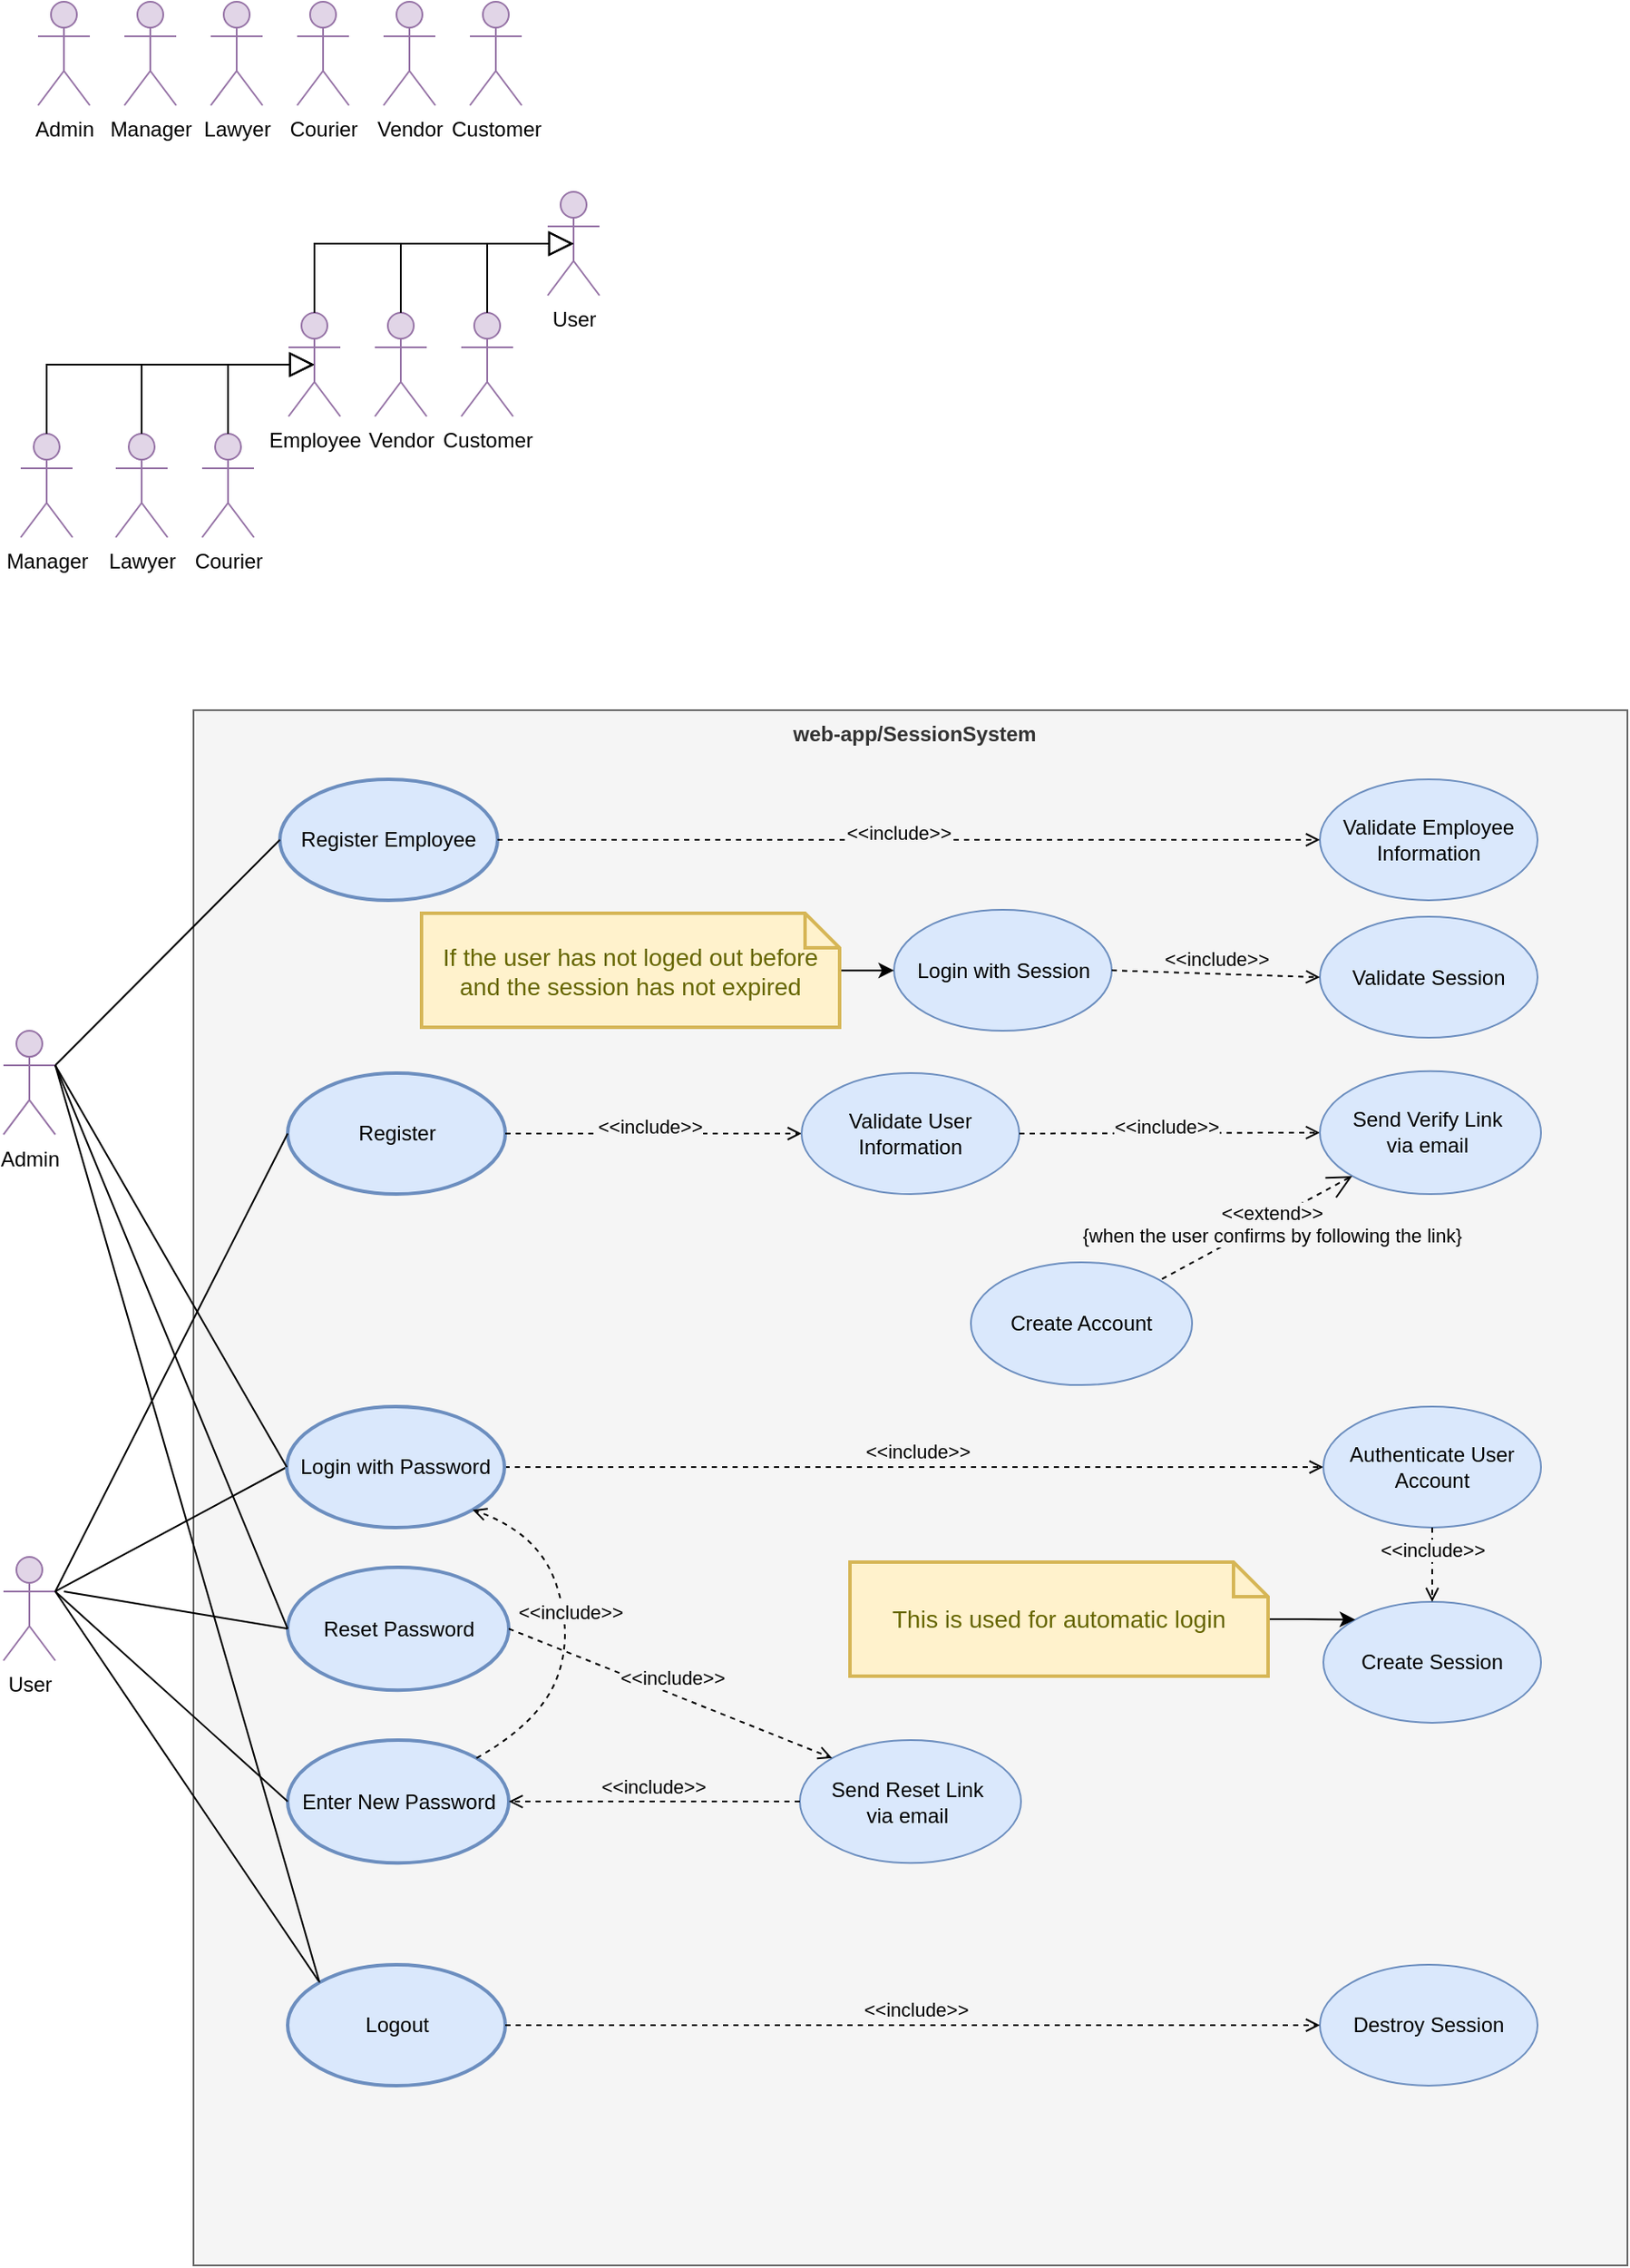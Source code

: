 <mxfile version="23.0.2" type="device" pages="3">
  <diagram id="rhtzq2AKCwCXi1DVtn1D" name="session-use-case-diagram">
    <mxGraphModel dx="1059" dy="811" grid="1" gridSize="10" guides="1" tooltips="1" connect="1" arrows="1" fold="1" page="1" pageScale="1" pageWidth="850" pageHeight="1100" math="0" shadow="0">
      <root>
        <mxCell id="0" />
        <mxCell id="1" parent="0" />
        <mxCell id="6ZSZTLtW-f50ph0l3MUo-25" value="web-app/SessionSystem" style="shape=note;html=1;verticalAlign=top;fontStyle=1;whiteSpace=wrap;align=center;fillColor=#f5f5f5;fontColor=#333333;strokeColor=#666666;size=0;spacingLeft=5;labelBackgroundColor=#f5f5f5;" parent="1" vertex="1">
          <mxGeometry x="130" y="450" width="830" height="900" as="geometry" />
        </mxCell>
        <mxCell id="6ZSZTLtW-f50ph0l3MUo-33" value="User" style="shape=umlActor;html=1;verticalLabelPosition=bottom;verticalAlign=top;align=center;fillColor=#e1d5e7;strokeColor=#9673a6;" parent="1" vertex="1">
          <mxGeometry x="20" y="940" width="30" height="60" as="geometry" />
        </mxCell>
        <mxCell id="6ZSZTLtW-f50ph0l3MUo-35" value="Admin" style="shape=umlActor;html=1;verticalLabelPosition=bottom;verticalAlign=top;align=center;fillColor=#e1d5e7;strokeColor=#9673a6;" parent="1" vertex="1">
          <mxGeometry x="20" y="635.55" width="30" height="60" as="geometry" />
        </mxCell>
        <mxCell id="6ZSZTLtW-f50ph0l3MUo-55" value="Register" style="ellipse;whiteSpace=wrap;html=1;fillColor=#dae8fc;strokeColor=#6c8ebf;strokeWidth=2;" parent="1" vertex="1">
          <mxGeometry x="184.5" y="660" width="126" height="70" as="geometry" />
        </mxCell>
        <mxCell id="6ZSZTLtW-f50ph0l3MUo-59" value="" style="edgeStyle=none;html=1;endArrow=none;verticalAlign=bottom;rounded=0;entryX=0;entryY=0;entryDx=0;entryDy=0;exitX=1;exitY=0.333;exitDx=0;exitDy=0;exitPerimeter=0;" parent="1" source="6ZSZTLtW-f50ph0l3MUo-33" target="6ZSZTLtW-f50ph0l3MUo-85" edge="1">
          <mxGeometry width="160" relative="1" as="geometry">
            <mxPoint x="-165.0" y="975" as="sourcePoint" />
            <mxPoint x="15.0" y="1055" as="targetPoint" />
          </mxGeometry>
        </mxCell>
        <mxCell id="6ZSZTLtW-f50ph0l3MUo-60" value="Reset Password" style="ellipse;whiteSpace=wrap;html=1;fillColor=#dae8fc;strokeColor=#6c8ebf;strokeWidth=2;" parent="1" vertex="1">
          <mxGeometry x="184.5" y="946" width="128" height="71.11" as="geometry" />
        </mxCell>
        <mxCell id="6ZSZTLtW-f50ph0l3MUo-61" value="Register Employee" style="ellipse;whiteSpace=wrap;html=1;fillColor=#dae8fc;strokeColor=#6c8ebf;strokeWidth=2;" parent="1" vertex="1">
          <mxGeometry x="180" y="490" width="126" height="70" as="geometry" />
        </mxCell>
        <mxCell id="6ZSZTLtW-f50ph0l3MUo-65" value="" style="edgeStyle=none;html=1;endArrow=none;verticalAlign=bottom;rounded=0;exitX=1;exitY=0.333;exitDx=0;exitDy=0;exitPerimeter=0;entryX=0;entryY=0.5;entryDx=0;entryDy=0;" parent="1" source="6ZSZTLtW-f50ph0l3MUo-33" target="LO3oPNhLGnk8ykdEw7cX-19" edge="1">
          <mxGeometry width="160" relative="1" as="geometry">
            <mxPoint x="-175" y="990" as="sourcePoint" />
            <mxPoint x="247" y="860" as="targetPoint" />
          </mxGeometry>
        </mxCell>
        <mxCell id="6ZSZTLtW-f50ph0l3MUo-66" value="" style="edgeStyle=none;html=1;endArrow=none;verticalAlign=bottom;rounded=0;entryX=0;entryY=0.5;entryDx=0;entryDy=0;exitX=1;exitY=0.333;exitDx=0;exitDy=0;exitPerimeter=0;" parent="1" source="6ZSZTLtW-f50ph0l3MUo-35" target="6ZSZTLtW-f50ph0l3MUo-61" edge="1">
          <mxGeometry width="160" relative="1" as="geometry">
            <mxPoint x="-75" y="960" as="sourcePoint" />
            <mxPoint x="50" y="920" as="targetPoint" />
          </mxGeometry>
        </mxCell>
        <mxCell id="6ZSZTLtW-f50ph0l3MUo-83" value="Create Session" style="ellipse;whiteSpace=wrap;html=1;fillColor=#dae8fc;strokeColor=#6c8ebf;" parent="1" vertex="1">
          <mxGeometry x="784" y="966" width="126" height="70" as="geometry" />
        </mxCell>
        <mxCell id="6ZSZTLtW-f50ph0l3MUo-84" value="Destroy Session" style="ellipse;whiteSpace=wrap;html=1;fillColor=#dae8fc;strokeColor=#6c8ebf;" parent="1" vertex="1">
          <mxGeometry x="782" y="1176" width="126" height="70" as="geometry" />
        </mxCell>
        <mxCell id="6ZSZTLtW-f50ph0l3MUo-85" value="Logout" style="ellipse;whiteSpace=wrap;html=1;fillColor=#dae8fc;strokeColor=#6c8ebf;strokeWidth=2;" parent="1" vertex="1">
          <mxGeometry x="184.5" y="1176" width="126" height="70" as="geometry" />
        </mxCell>
        <mxCell id="6ZSZTLtW-f50ph0l3MUo-86" value="&amp;lt;&amp;lt;include&amp;gt;&amp;gt;" style="edgeStyle=none;html=1;endArrow=open;verticalAlign=bottom;dashed=1;labelBackgroundColor=#F5F5F5;rounded=0;entryX=0;entryY=0.5;entryDx=0;entryDy=0;exitX=1;exitY=0.5;exitDx=0;exitDy=0;" parent="1" source="6ZSZTLtW-f50ph0l3MUo-85" target="6ZSZTLtW-f50ph0l3MUo-84" edge="1">
          <mxGeometry x="0.007" width="160" relative="1" as="geometry">
            <mxPoint x="294.88" y="920" as="sourcePoint" />
            <mxPoint x="462.0" y="1011" as="targetPoint" />
            <mxPoint as="offset" />
          </mxGeometry>
        </mxCell>
        <mxCell id="6ZSZTLtW-f50ph0l3MUo-90" value="" style="edgeStyle=none;html=1;endArrow=none;verticalAlign=bottom;rounded=0;entryX=0;entryY=0.5;entryDx=0;entryDy=0;exitX=1;exitY=0.333;exitDx=0;exitDy=0;exitPerimeter=0;" parent="1" source="6ZSZTLtW-f50ph0l3MUo-33" target="6ZSZTLtW-f50ph0l3MUo-55" edge="1">
          <mxGeometry width="160" relative="1" as="geometry">
            <mxPoint x="5" y="760" as="sourcePoint" />
            <mxPoint x="47.94" y="1017" as="targetPoint" />
          </mxGeometry>
        </mxCell>
        <mxCell id="6ZSZTLtW-f50ph0l3MUo-91" value="" style="edgeStyle=none;html=1;endArrow=none;verticalAlign=bottom;rounded=0;entryX=0;entryY=0;entryDx=0;entryDy=0;exitX=1;exitY=0.333;exitDx=0;exitDy=0;exitPerimeter=0;" parent="1" source="6ZSZTLtW-f50ph0l3MUo-35" target="6ZSZTLtW-f50ph0l3MUo-85" edge="1">
          <mxGeometry width="160" relative="1" as="geometry">
            <mxPoint x="5" y="650" as="sourcePoint" />
            <mxPoint x="121" y="985" as="targetPoint" />
          </mxGeometry>
        </mxCell>
        <mxCell id="6ZSZTLtW-f50ph0l3MUo-92" value="&amp;lt;&amp;lt;include&amp;gt;&amp;gt;" style="edgeStyle=none;html=1;endArrow=open;verticalAlign=bottom;dashed=1;labelBackgroundColor=#F5F5F5;rounded=0;exitX=1;exitY=0.5;exitDx=0;exitDy=0;entryX=0;entryY=0.5;entryDx=0;entryDy=0;" parent="1" source="LO3oPNhLGnk8ykdEw7cX-19" target="LO3oPNhLGnk8ykdEw7cX-1" edge="1">
          <mxGeometry x="0.007" width="160" relative="1" as="geometry">
            <mxPoint x="493.0" y="897.5" as="sourcePoint" />
            <mxPoint x="577" y="932.5" as="targetPoint" />
            <mxPoint as="offset" />
          </mxGeometry>
        </mxCell>
        <mxCell id="6ZSZTLtW-f50ph0l3MUo-94" value="Login with Session" style="ellipse;whiteSpace=wrap;html=1;fillColor=#dae8fc;strokeColor=#6c8ebf;" parent="1" vertex="1">
          <mxGeometry x="535.5" y="565.55" width="126" height="70" as="geometry" />
        </mxCell>
        <mxCell id="F2tNg2zXUguT1Ni-hp5_-1" value="Admin" style="shape=umlActor;html=1;verticalLabelPosition=bottom;verticalAlign=top;align=center;fillColor=#e1d5e7;strokeColor=#9673a6;" parent="1" vertex="1">
          <mxGeometry x="40" y="40" width="30" height="60" as="geometry" />
        </mxCell>
        <mxCell id="F2tNg2zXUguT1Ni-hp5_-2" value="Manager" style="shape=umlActor;html=1;verticalLabelPosition=bottom;verticalAlign=top;align=center;fillColor=#e1d5e7;strokeColor=#9673a6;" parent="1" vertex="1">
          <mxGeometry x="90" y="40" width="30" height="60" as="geometry" />
        </mxCell>
        <mxCell id="F2tNg2zXUguT1Ni-hp5_-3" value="Lawyer" style="shape=umlActor;html=1;verticalLabelPosition=bottom;verticalAlign=top;align=center;fillColor=#e1d5e7;strokeColor=#9673a6;" parent="1" vertex="1">
          <mxGeometry x="140" y="40" width="30" height="60" as="geometry" />
        </mxCell>
        <mxCell id="F2tNg2zXUguT1Ni-hp5_-4" value="Vendor" style="shape=umlActor;html=1;verticalLabelPosition=bottom;verticalAlign=top;align=center;fillColor=#e1d5e7;strokeColor=#9673a6;" parent="1" vertex="1">
          <mxGeometry x="240" y="40" width="30" height="60" as="geometry" />
        </mxCell>
        <mxCell id="F2tNg2zXUguT1Ni-hp5_-5" value="Customer" style="shape=umlActor;html=1;verticalLabelPosition=bottom;verticalAlign=top;align=center;fillColor=#e1d5e7;strokeColor=#9673a6;" parent="1" vertex="1">
          <mxGeometry x="290" y="40" width="30" height="60" as="geometry" />
        </mxCell>
        <mxCell id="F2tNg2zXUguT1Ni-hp5_-6" value="User" style="shape=umlActor;html=1;verticalLabelPosition=bottom;verticalAlign=top;align=center;fillColor=#e1d5e7;strokeColor=#9673a6;" parent="1" vertex="1">
          <mxGeometry x="335" y="150" width="30" height="60" as="geometry" />
        </mxCell>
        <mxCell id="F2tNg2zXUguT1Ni-hp5_-7" value="Lawyer" style="shape=umlActor;html=1;verticalLabelPosition=bottom;verticalAlign=top;align=center;fillColor=#e1d5e7;strokeColor=#9673a6;" parent="1" vertex="1">
          <mxGeometry x="85" y="290" width="30" height="60" as="geometry" />
        </mxCell>
        <mxCell id="F2tNg2zXUguT1Ni-hp5_-8" value="Courier" style="shape=umlActor;html=1;verticalLabelPosition=bottom;verticalAlign=top;align=center;fillColor=#e1d5e7;strokeColor=#9673a6;" parent="1" vertex="1">
          <mxGeometry x="135" y="290" width="30" height="60" as="geometry" />
        </mxCell>
        <mxCell id="F2tNg2zXUguT1Ni-hp5_-9" value="Vendor" style="shape=umlActor;html=1;verticalLabelPosition=bottom;verticalAlign=top;align=center;fillColor=#e1d5e7;strokeColor=#9673a6;" parent="1" vertex="1">
          <mxGeometry x="235" y="220" width="30" height="60" as="geometry" />
        </mxCell>
        <mxCell id="F2tNg2zXUguT1Ni-hp5_-10" value="Customer" style="shape=umlActor;html=1;verticalLabelPosition=bottom;verticalAlign=top;align=center;fillColor=#e1d5e7;strokeColor=#9673a6;" parent="1" vertex="1">
          <mxGeometry x="285" y="220" width="30" height="60" as="geometry" />
        </mxCell>
        <mxCell id="F2tNg2zXUguT1Ni-hp5_-11" value="" style="edgeStyle=none;html=1;endArrow=block;endFill=0;endSize=12;verticalAlign=bottom;rounded=0;entryX=0.5;entryY=0.5;entryDx=0;entryDy=0;entryPerimeter=0;exitX=0.5;exitY=0;exitDx=0;exitDy=0;exitPerimeter=0;" parent="1" source="F2tNg2zXUguT1Ni-hp5_-7" target="F2tNg2zXUguT1Ni-hp5_-15" edge="1">
          <mxGeometry width="160" relative="1" as="geometry">
            <mxPoint x="45" y="-50" as="sourcePoint" />
            <mxPoint x="205" y="-50" as="targetPoint" />
            <Array as="points">
              <mxPoint x="100" y="250" />
            </Array>
          </mxGeometry>
        </mxCell>
        <mxCell id="F2tNg2zXUguT1Ni-hp5_-12" value="" style="edgeStyle=none;html=1;endArrow=block;endFill=0;endSize=12;verticalAlign=bottom;rounded=0;entryX=0.5;entryY=0.5;entryDx=0;entryDy=0;entryPerimeter=0;exitX=0.5;exitY=0;exitDx=0;exitDy=0;exitPerimeter=0;" parent="1" source="F2tNg2zXUguT1Ni-hp5_-8" target="F2tNg2zXUguT1Ni-hp5_-15" edge="1">
          <mxGeometry width="160" relative="1" as="geometry">
            <mxPoint x="45" y="20" as="sourcePoint" />
            <mxPoint x="205" y="20" as="targetPoint" />
            <Array as="points">
              <mxPoint x="150" y="250" />
            </Array>
          </mxGeometry>
        </mxCell>
        <mxCell id="F2tNg2zXUguT1Ni-hp5_-13" value="" style="edgeStyle=none;html=1;endArrow=block;endFill=0;endSize=12;verticalAlign=bottom;rounded=0;entryX=0.5;entryY=0.5;entryDx=0;entryDy=0;entryPerimeter=0;exitX=0.5;exitY=0;exitDx=0;exitDy=0;exitPerimeter=0;" parent="1" source="F2tNg2zXUguT1Ni-hp5_-9" target="F2tNg2zXUguT1Ni-hp5_-6" edge="1">
          <mxGeometry width="160" relative="1" as="geometry">
            <mxPoint x="160" y="179.41" as="sourcePoint" />
            <mxPoint x="320" y="179.41" as="targetPoint" />
            <Array as="points">
              <mxPoint x="250" y="180" />
            </Array>
          </mxGeometry>
        </mxCell>
        <mxCell id="F2tNg2zXUguT1Ni-hp5_-14" value="" style="edgeStyle=none;html=1;endArrow=block;endFill=0;endSize=12;verticalAlign=bottom;rounded=0;entryX=0.5;entryY=0.5;entryDx=0;entryDy=0;entryPerimeter=0;exitX=0.5;exitY=0;exitDx=0;exitDy=0;exitPerimeter=0;" parent="1" source="F2tNg2zXUguT1Ni-hp5_-10" target="F2tNg2zXUguT1Ni-hp5_-6" edge="1">
          <mxGeometry width="160" relative="1" as="geometry">
            <mxPoint x="165" y="180" as="sourcePoint" />
            <mxPoint x="315" y="189" as="targetPoint" />
            <Array as="points">
              <mxPoint x="300" y="180" />
            </Array>
          </mxGeometry>
        </mxCell>
        <mxCell id="F2tNg2zXUguT1Ni-hp5_-15" value="Employee" style="shape=umlActor;html=1;verticalLabelPosition=bottom;verticalAlign=top;align=center;fillColor=#e1d5e7;strokeColor=#9673a6;" parent="1" vertex="1">
          <mxGeometry x="185" y="220" width="30" height="60" as="geometry" />
        </mxCell>
        <mxCell id="F2tNg2zXUguT1Ni-hp5_-16" value="" style="edgeStyle=none;html=1;endArrow=block;endFill=0;endSize=12;verticalAlign=bottom;rounded=0;entryX=0.5;entryY=0.5;entryDx=0;entryDy=0;entryPerimeter=0;exitX=0.5;exitY=0;exitDx=0;exitDy=0;exitPerimeter=0;" parent="1" source="F2tNg2zXUguT1Ni-hp5_-15" target="F2tNg2zXUguT1Ni-hp5_-6" edge="1">
          <mxGeometry width="160" relative="1" as="geometry">
            <mxPoint x="40" y="150" as="sourcePoint" />
            <mxPoint x="310" y="110" as="targetPoint" />
            <Array as="points">
              <mxPoint x="200" y="180" />
            </Array>
          </mxGeometry>
        </mxCell>
        <mxCell id="F2tNg2zXUguT1Ni-hp5_-17" value="Courier" style="shape=umlActor;html=1;verticalLabelPosition=bottom;verticalAlign=top;align=center;fillColor=#e1d5e7;strokeColor=#9673a6;" parent="1" vertex="1">
          <mxGeometry x="190" y="40" width="30" height="60" as="geometry" />
        </mxCell>
        <mxCell id="F2tNg2zXUguT1Ni-hp5_-18" value="Manager" style="shape=umlActor;html=1;verticalLabelPosition=bottom;verticalAlign=top;align=center;fillColor=#e1d5e7;strokeColor=#9673a6;" parent="1" vertex="1">
          <mxGeometry x="30" y="290" width="30" height="60" as="geometry" />
        </mxCell>
        <mxCell id="F2tNg2zXUguT1Ni-hp5_-19" value="" style="edgeStyle=none;html=1;endArrow=block;endFill=0;endSize=12;verticalAlign=bottom;rounded=0;entryX=0.5;entryY=0.5;entryDx=0;entryDy=0;entryPerimeter=0;exitX=0.5;exitY=0;exitDx=0;exitDy=0;exitPerimeter=0;" parent="1" source="F2tNg2zXUguT1Ni-hp5_-18" target="F2tNg2zXUguT1Ni-hp5_-15" edge="1">
          <mxGeometry width="160" relative="1" as="geometry">
            <mxPoint x="50" y="290" as="sourcePoint" />
            <mxPoint x="150" y="250" as="targetPoint" />
            <Array as="points">
              <mxPoint x="45" y="250" />
            </Array>
          </mxGeometry>
        </mxCell>
        <mxCell id="LO3oPNhLGnk8ykdEw7cX-1" value="Authenticate User&lt;br&gt;Account" style="ellipse;whiteSpace=wrap;html=1;fillColor=#dae8fc;strokeColor=#6c8ebf;" parent="1" vertex="1">
          <mxGeometry x="784" y="853" width="126" height="70" as="geometry" />
        </mxCell>
        <mxCell id="LO3oPNhLGnk8ykdEw7cX-9" value="&amp;lt;&amp;lt;include&amp;gt;&amp;gt;" style="edgeStyle=none;html=1;endArrow=open;verticalAlign=bottom;dashed=1;labelBackgroundColor=#F5F5F5;rounded=0;entryX=0.5;entryY=0;entryDx=0;entryDy=0;exitX=0.5;exitY=1;exitDx=0;exitDy=0;" parent="1" source="LO3oPNhLGnk8ykdEw7cX-1" target="6ZSZTLtW-f50ph0l3MUo-83" edge="1">
          <mxGeometry x="0.01" width="160" relative="1" as="geometry">
            <mxPoint x="580" y="875" as="sourcePoint" />
            <mxPoint x="694" y="870" as="targetPoint" />
            <mxPoint as="offset" />
          </mxGeometry>
        </mxCell>
        <mxCell id="LO3oPNhLGnk8ykdEw7cX-12" value="&amp;lt;&amp;lt;include&amp;gt;&amp;gt;" style="edgeStyle=none;html=1;endArrow=open;verticalAlign=bottom;dashed=1;labelBackgroundColor=#F5F5F5;rounded=0;entryX=0;entryY=0.5;entryDx=0;entryDy=0;exitX=1;exitY=0.5;exitDx=0;exitDy=0;" parent="1" source="6ZSZTLtW-f50ph0l3MUo-55" target="Tzx9-BFETcNt8LXwo2EQ-3" edge="1">
          <mxGeometry x="-0.025" y="-5" width="160" relative="1" as="geometry">
            <mxPoint x="399.82" y="919.65" as="sourcePoint" />
            <mxPoint x="613.82" y="1009.65" as="targetPoint" />
            <mxPoint as="offset" />
          </mxGeometry>
        </mxCell>
        <mxCell id="LO3oPNhLGnk8ykdEw7cX-15" value="Send Reset Link&amp;nbsp;&lt;br&gt;via email&amp;nbsp;" style="ellipse;whiteSpace=wrap;html=1;fillColor=#dae8fc;strokeColor=#6c8ebf;" parent="1" vertex="1">
          <mxGeometry x="481" y="1046" width="128" height="71.11" as="geometry" />
        </mxCell>
        <mxCell id="LO3oPNhLGnk8ykdEw7cX-16" value="&amp;lt;&amp;lt;include&amp;gt;&amp;gt;" style="edgeStyle=none;html=1;endArrow=open;verticalAlign=bottom;dashed=1;labelBackgroundColor=#F5F5F5;rounded=0;entryX=0;entryY=0;entryDx=0;entryDy=0;exitX=1;exitY=0.5;exitDx=0;exitDy=0;" parent="1" source="6ZSZTLtW-f50ph0l3MUo-60" target="LO3oPNhLGnk8ykdEw7cX-15" edge="1">
          <mxGeometry x="0.007" width="160" relative="1" as="geometry">
            <mxPoint x="521.5" y="676" as="sourcePoint" />
            <mxPoint x="744.5" y="736" as="targetPoint" />
            <mxPoint as="offset" />
          </mxGeometry>
        </mxCell>
        <mxCell id="LO3oPNhLGnk8ykdEw7cX-19" value="Login with Password" style="ellipse;whiteSpace=wrap;html=1;fillColor=#dae8fc;strokeColor=#6c8ebf;strokeWidth=2;" parent="1" vertex="1">
          <mxGeometry x="184" y="853" width="126" height="70" as="geometry" />
        </mxCell>
        <mxCell id="LO3oPNhLGnk8ykdEw7cX-20" value="Validate Session" style="ellipse;whiteSpace=wrap;html=1;fillColor=#dae8fc;strokeColor=#6c8ebf;" parent="1" vertex="1">
          <mxGeometry x="782" y="569.55" width="126" height="70" as="geometry" />
        </mxCell>
        <mxCell id="LO3oPNhLGnk8ykdEw7cX-21" value="&amp;lt;&amp;lt;include&amp;gt;&amp;gt;" style="edgeStyle=none;html=1;endArrow=open;verticalAlign=bottom;dashed=1;labelBackgroundColor=#F5F5F5;rounded=0;exitX=1;exitY=0.5;exitDx=0;exitDy=0;entryX=0;entryY=0.5;entryDx=0;entryDy=0;" parent="1" source="6ZSZTLtW-f50ph0l3MUo-94" target="LO3oPNhLGnk8ykdEw7cX-20" edge="1">
          <mxGeometry x="0.007" width="160" relative="1" as="geometry">
            <mxPoint x="640" y="900" as="sourcePoint" />
            <mxPoint x="720" y="930" as="targetPoint" />
            <mxPoint as="offset" />
          </mxGeometry>
        </mxCell>
        <mxCell id="LO3oPNhLGnk8ykdEw7cX-23" value="" style="edgeStyle=none;html=1;endArrow=none;verticalAlign=bottom;rounded=0;entryX=0;entryY=0.5;entryDx=0;entryDy=0;exitX=1;exitY=0.333;exitDx=0;exitDy=0;exitPerimeter=0;" parent="1" source="6ZSZTLtW-f50ph0l3MUo-35" target="LO3oPNhLGnk8ykdEw7cX-19" edge="1">
          <mxGeometry width="160" relative="1" as="geometry">
            <mxPoint x="75" y="680.45" as="sourcePoint" />
            <mxPoint x="296" y="685.45" as="targetPoint" />
          </mxGeometry>
        </mxCell>
        <mxCell id="LO3oPNhLGnk8ykdEw7cX-27" style="edgeStyle=orthogonalEdgeStyle;rounded=0;orthogonalLoop=1;jettySize=auto;html=1;" parent="1" source="LO3oPNhLGnk8ykdEw7cX-24" target="6ZSZTLtW-f50ph0l3MUo-94" edge="1">
          <mxGeometry relative="1" as="geometry" />
        </mxCell>
        <mxCell id="LO3oPNhLGnk8ykdEw7cX-24" value="If the user has not loged out before and the session has not expired" style="shape=note;strokeWidth=2;fontSize=14;size=20;whiteSpace=wrap;html=1;fillColor=#fff2cc;strokeColor=#d6b656;fontColor=#666600;" parent="1" vertex="1">
          <mxGeometry x="262" y="567.55" width="242" height="66" as="geometry" />
        </mxCell>
        <mxCell id="LO3oPNhLGnk8ykdEw7cX-28" value="Enter New Password" style="ellipse;whiteSpace=wrap;html=1;fillColor=#dae8fc;strokeColor=#6c8ebf;strokeWidth=2;" parent="1" vertex="1">
          <mxGeometry x="184.5" y="1046" width="128" height="71.11" as="geometry" />
        </mxCell>
        <mxCell id="LO3oPNhLGnk8ykdEw7cX-29" value="&amp;lt;&amp;lt;include&amp;gt;&amp;gt;" style="edgeStyle=none;html=1;endArrow=open;verticalAlign=bottom;dashed=1;labelBackgroundColor=#F5F5F5;rounded=0;entryX=1;entryY=0.5;entryDx=0;entryDy=0;exitX=0;exitY=0.5;exitDx=0;exitDy=0;" parent="1" source="LO3oPNhLGnk8ykdEw7cX-15" target="LO3oPNhLGnk8ykdEw7cX-28" edge="1">
          <mxGeometry x="0.007" width="160" relative="1" as="geometry">
            <mxPoint x="500" y="1060" as="sourcePoint" />
            <mxPoint x="507.5" y="949.56" as="targetPoint" />
            <mxPoint as="offset" />
          </mxGeometry>
        </mxCell>
        <mxCell id="LO3oPNhLGnk8ykdEw7cX-30" value="" style="edgeStyle=none;html=1;endArrow=none;verticalAlign=bottom;rounded=0;entryX=0;entryY=0.5;entryDx=0;entryDy=0;exitX=1;exitY=0.333;exitDx=0;exitDy=0;exitPerimeter=0;" parent="1" source="6ZSZTLtW-f50ph0l3MUo-33" target="LO3oPNhLGnk8ykdEw7cX-28" edge="1">
          <mxGeometry width="160" relative="1" as="geometry">
            <mxPoint x="35" y="920" as="sourcePoint" />
            <mxPoint x="288" y="1100" as="targetPoint" />
          </mxGeometry>
        </mxCell>
        <mxCell id="LO3oPNhLGnk8ykdEw7cX-32" value="" style="edgeStyle=none;html=1;endArrow=none;verticalAlign=bottom;rounded=0;entryX=0;entryY=0.5;entryDx=0;entryDy=0;" parent="1" target="6ZSZTLtW-f50ph0l3MUo-60" edge="1">
          <mxGeometry width="160" relative="1" as="geometry">
            <mxPoint x="55" y="960" as="sourcePoint" />
            <mxPoint x="270" y="928.44" as="targetPoint" />
          </mxGeometry>
        </mxCell>
        <mxCell id="LO3oPNhLGnk8ykdEw7cX-33" value="" style="edgeStyle=none;html=1;endArrow=none;verticalAlign=bottom;rounded=0;exitX=1;exitY=0.333;exitDx=0;exitDy=0;exitPerimeter=0;entryX=0;entryY=0.5;entryDx=0;entryDy=0;" parent="1" source="6ZSZTLtW-f50ph0l3MUo-35" target="6ZSZTLtW-f50ph0l3MUo-60" edge="1">
          <mxGeometry width="160" relative="1" as="geometry">
            <mxPoint x="45.5" y="671" as="sourcePoint" />
            <mxPoint x="265" y="860" as="targetPoint" />
          </mxGeometry>
        </mxCell>
        <mxCell id="LO3oPNhLGnk8ykdEw7cX-35" value="&amp;lt;&amp;lt;include&amp;gt;&amp;gt;" style="edgeStyle=none;html=1;endArrow=open;verticalAlign=bottom;dashed=1;labelBackgroundColor=#F5F5F5;rounded=0;entryX=1;entryY=1;entryDx=0;entryDy=0;exitX=1;exitY=0;exitDx=0;exitDy=0;curved=1;" parent="1" source="LO3oPNhLGnk8ykdEw7cX-28" target="LO3oPNhLGnk8ykdEw7cX-19" edge="1">
          <mxGeometry x="0.007" width="160" relative="1" as="geometry">
            <mxPoint x="496" y="995.61" as="sourcePoint" />
            <mxPoint x="320" y="1062.61" as="targetPoint" />
            <Array as="points">
              <mxPoint x="330" y="1036" />
              <mxPoint x="350" y="986" />
              <mxPoint x="330" y="926" />
            </Array>
            <mxPoint as="offset" />
          </mxGeometry>
        </mxCell>
        <mxCell id="LO3oPNhLGnk8ykdEw7cX-36" value="Validate Employee&lt;br&gt;Information" style="ellipse;whiteSpace=wrap;html=1;fillColor=#dae8fc;strokeColor=#6c8ebf;" parent="1" vertex="1">
          <mxGeometry x="782" y="490" width="126" height="70" as="geometry" />
        </mxCell>
        <mxCell id="LO3oPNhLGnk8ykdEw7cX-37" value="&amp;lt;&amp;lt;include&amp;gt;&amp;gt;" style="edgeStyle=none;html=1;endArrow=open;verticalAlign=bottom;dashed=1;labelBackgroundColor=#F5F5F5;rounded=0;entryX=0;entryY=0.5;entryDx=0;entryDy=0;exitX=1;exitY=0.5;exitDx=0;exitDy=0;" parent="1" source="6ZSZTLtW-f50ph0l3MUo-61" target="LO3oPNhLGnk8ykdEw7cX-36" edge="1">
          <mxGeometry x="-0.025" y="-5" width="160" relative="1" as="geometry">
            <mxPoint x="370" y="482.28" as="sourcePoint" />
            <mxPoint x="860" y="567.28" as="targetPoint" />
            <mxPoint as="offset" />
          </mxGeometry>
        </mxCell>
        <mxCell id="LO3oPNhLGnk8ykdEw7cX-39" style="edgeStyle=orthogonalEdgeStyle;rounded=0;orthogonalLoop=1;jettySize=auto;html=1;entryX=0;entryY=0;entryDx=0;entryDy=0;" parent="1" source="LO3oPNhLGnk8ykdEw7cX-38" target="6ZSZTLtW-f50ph0l3MUo-83" edge="1">
          <mxGeometry relative="1" as="geometry" />
        </mxCell>
        <mxCell id="LO3oPNhLGnk8ykdEw7cX-38" value="This is used for automatic login" style="shape=note;strokeWidth=2;fontSize=14;size=20;whiteSpace=wrap;html=1;fillColor=#fff2cc;strokeColor=#d6b656;fontColor=#666600;" parent="1" vertex="1">
          <mxGeometry x="510" y="943" width="242" height="66" as="geometry" />
        </mxCell>
        <mxCell id="Tzx9-BFETcNt8LXwo2EQ-3" value="Validate User&lt;br&gt;Information" style="ellipse;whiteSpace=wrap;html=1;fillColor=#dae8fc;strokeColor=#6c8ebf;" parent="1" vertex="1">
          <mxGeometry x="482" y="660" width="126" height="70" as="geometry" />
        </mxCell>
        <mxCell id="Tzx9-BFETcNt8LXwo2EQ-5" value="&amp;lt;&amp;lt;include&amp;gt;&amp;gt;" style="edgeStyle=none;html=1;endArrow=open;verticalAlign=bottom;dashed=1;labelBackgroundColor=#F5F5F5;rounded=0;entryX=0;entryY=0.5;entryDx=0;entryDy=0;exitX=1;exitY=0.5;exitDx=0;exitDy=0;" parent="1" source="Tzx9-BFETcNt8LXwo2EQ-3" target="Tzx9-BFETcNt8LXwo2EQ-7" edge="1">
          <mxGeometry x="-0.025" y="-5" width="160" relative="1" as="geometry">
            <mxPoint x="590" y="717.77" as="sourcePoint" />
            <mxPoint x="692" y="763.77" as="targetPoint" />
            <mxPoint as="offset" />
          </mxGeometry>
        </mxCell>
        <mxCell id="Tzx9-BFETcNt8LXwo2EQ-7" value="Send Verify Link&amp;nbsp;&lt;br&gt;via email&amp;nbsp;" style="ellipse;whiteSpace=wrap;html=1;fillColor=#dae8fc;strokeColor=#6c8ebf;" parent="1" vertex="1">
          <mxGeometry x="782" y="658.89" width="128" height="71.11" as="geometry" />
        </mxCell>
        <mxCell id="Tzx9-BFETcNt8LXwo2EQ-10" value="Create Account" style="ellipse;whiteSpace=wrap;html=1;fillColor=#dae8fc;strokeColor=#6c8ebf;" parent="1" vertex="1">
          <mxGeometry x="580" y="769.44" width="128" height="71.11" as="geometry" />
        </mxCell>
        <mxCell id="Tzx9-BFETcNt8LXwo2EQ-15" value="&amp;lt;&amp;lt;extend&amp;gt;&amp;gt;&lt;br&gt;{when the user confirms by following the link}" style="edgeStyle=none;html=1;startArrow=open;endArrow=none;startSize=12;verticalAlign=bottom;dashed=1;labelBackgroundColor=#F5F5F5;rounded=0;exitX=0;exitY=1;exitDx=0;exitDy=0;entryX=1;entryY=0;entryDx=0;entryDy=0;" parent="1" source="Tzx9-BFETcNt8LXwo2EQ-7" target="Tzx9-BFETcNt8LXwo2EQ-10" edge="1">
          <mxGeometry x="-0.024" y="16" width="160" relative="1" as="geometry">
            <mxPoint x="680" y="750" as="sourcePoint" />
            <mxPoint x="840" y="750" as="targetPoint" />
            <mxPoint as="offset" />
          </mxGeometry>
        </mxCell>
      </root>
    </mxGraphModel>
  </diagram>
  <diagram name="main-use-case-diagram-1" id="SGQOJjUV_XYoCvvtnjXm">
    <mxGraphModel dx="794" dy="608" grid="1" gridSize="10" guides="1" tooltips="1" connect="1" arrows="1" fold="1" page="1" pageScale="1" pageWidth="850" pageHeight="1100" math="0" shadow="0">
      <root>
        <mxCell id="i1iNlmoWkcCsyAjAU2Ck-0" />
        <mxCell id="i1iNlmoWkcCsyAjAU2Ck-1" parent="i1iNlmoWkcCsyAjAU2Ck-0" />
        <mxCell id="i1iNlmoWkcCsyAjAU2Ck-2" value="web-app/Main-1" style="shape=note;html=1;verticalAlign=top;fontStyle=1;whiteSpace=wrap;align=center;fillColor=#f5f5f5;fontColor=#333333;strokeColor=#666666;size=0;spacingLeft=5;labelBackgroundColor=#f5f5f5;" parent="i1iNlmoWkcCsyAjAU2Ck-1" vertex="1">
          <mxGeometry x="160" y="40" width="620" height="870" as="geometry" />
        </mxCell>
        <mxCell id="i1iNlmoWkcCsyAjAU2Ck-9" value="Admin" style="shape=umlActor;html=1;verticalLabelPosition=bottom;verticalAlign=top;align=center;fillColor=#e1d5e7;strokeColor=#9673a6;" parent="i1iNlmoWkcCsyAjAU2Ck-1" vertex="1">
          <mxGeometry x="50" y="240" width="30" height="60" as="geometry" />
        </mxCell>
        <mxCell id="WNZh0BiLvuTGetdthVmj-0" value="Registrer Employee" style="ellipse;whiteSpace=wrap;html=1;fillColor=#dae8fc;strokeColor=#6c8ebf;strokeWidth=2;" parent="i1iNlmoWkcCsyAjAU2Ck-1" vertex="1">
          <mxGeometry x="200" y="100" width="140" height="70" as="geometry" />
        </mxCell>
        <mxCell id="WNZh0BiLvuTGetdthVmj-1" value="Fire Employee" style="ellipse;whiteSpace=wrap;html=1;fillColor=#dae8fc;strokeColor=#6c8ebf;strokeWidth=2;" parent="i1iNlmoWkcCsyAjAU2Ck-1" vertex="1">
          <mxGeometry x="200" y="190" width="140" height="70" as="geometry" />
        </mxCell>
        <mxCell id="WNZh0BiLvuTGetdthVmj-2" value="Set Employee Salary" style="ellipse;whiteSpace=wrap;html=1;fillColor=#dae8fc;strokeColor=#6c8ebf;strokeWidth=2;" parent="i1iNlmoWkcCsyAjAU2Ck-1" vertex="1">
          <mxGeometry x="200" y="280" width="140" height="70" as="geometry" />
        </mxCell>
        <mxCell id="WNZh0BiLvuTGetdthVmj-3" value="Backup Data" style="ellipse;whiteSpace=wrap;html=1;fillColor=#dae8fc;strokeColor=#6c8ebf;strokeWidth=2;" parent="i1iNlmoWkcCsyAjAU2Ck-1" vertex="1">
          <mxGeometry x="200" y="370" width="140" height="70" as="geometry" />
        </mxCell>
        <mxCell id="WNZh0BiLvuTGetdthVmj-4" value="" style="edgeStyle=none;html=1;endArrow=none;verticalAlign=bottom;rounded=0;entryX=0;entryY=0.5;entryDx=0;entryDy=0;exitX=1;exitY=0.333;exitDx=0;exitDy=0;exitPerimeter=0;" parent="i1iNlmoWkcCsyAjAU2Ck-1" source="i1iNlmoWkcCsyAjAU2Ck-9" target="WNZh0BiLvuTGetdthVmj-3" edge="1">
          <mxGeometry width="160" relative="1" as="geometry">
            <mxPoint x="-20" y="200" as="sourcePoint" />
            <mxPoint x="140" y="200" as="targetPoint" />
          </mxGeometry>
        </mxCell>
        <mxCell id="WNZh0BiLvuTGetdthVmj-5" value="" style="edgeStyle=none;html=1;endArrow=none;verticalAlign=bottom;rounded=0;entryX=0;entryY=0.5;entryDx=0;entryDy=0;exitX=1;exitY=0.333;exitDx=0;exitDy=0;exitPerimeter=0;" parent="i1iNlmoWkcCsyAjAU2Ck-1" source="i1iNlmoWkcCsyAjAU2Ck-9" target="WNZh0BiLvuTGetdthVmj-2" edge="1">
          <mxGeometry width="160" relative="1" as="geometry">
            <mxPoint x="120" y="260" as="sourcePoint" />
            <mxPoint x="140" y="170" as="targetPoint" />
          </mxGeometry>
        </mxCell>
        <mxCell id="WNZh0BiLvuTGetdthVmj-7" value="" style="edgeStyle=none;html=1;endArrow=none;verticalAlign=bottom;rounded=0;entryX=0;entryY=0.5;entryDx=0;entryDy=0;exitX=1;exitY=0.333;exitDx=0;exitDy=0;exitPerimeter=0;" parent="i1iNlmoWkcCsyAjAU2Ck-1" source="i1iNlmoWkcCsyAjAU2Ck-9" target="WNZh0BiLvuTGetdthVmj-1" edge="1">
          <mxGeometry width="160" relative="1" as="geometry">
            <mxPoint x="110" y="260" as="sourcePoint" />
            <mxPoint x="140" y="168.57" as="targetPoint" />
          </mxGeometry>
        </mxCell>
        <mxCell id="WNZh0BiLvuTGetdthVmj-8" value="" style="edgeStyle=none;html=1;endArrow=none;verticalAlign=bottom;rounded=0;entryX=0;entryY=0.5;entryDx=0;entryDy=0;exitX=1;exitY=0.333;exitDx=0;exitDy=0;exitPerimeter=0;" parent="i1iNlmoWkcCsyAjAU2Ck-1" source="i1iNlmoWkcCsyAjAU2Ck-9" target="WNZh0BiLvuTGetdthVmj-0" edge="1">
          <mxGeometry width="160" relative="1" as="geometry">
            <mxPoint x="-20" y="144.28" as="sourcePoint" />
            <mxPoint x="140" y="144.28" as="targetPoint" />
          </mxGeometry>
        </mxCell>
        <mxCell id="WNZh0BiLvuTGetdthVmj-15" value="Hire Courier" style="ellipse;whiteSpace=wrap;html=1;fillColor=#dae8fc;strokeColor=#6c8ebf;strokeWidth=2;" parent="i1iNlmoWkcCsyAjAU2Ck-1" vertex="1">
          <mxGeometry x="200" y="550" width="140" height="70" as="geometry" />
        </mxCell>
        <mxCell id="WNZh0BiLvuTGetdthVmj-16" value="Manager" style="shape=umlActor;html=1;verticalLabelPosition=bottom;verticalAlign=top;align=center;fillColor=#e1d5e7;strokeColor=#9673a6;" parent="i1iNlmoWkcCsyAjAU2Ck-1" vertex="1">
          <mxGeometry x="50" y="650" width="30" height="60" as="geometry" />
        </mxCell>
        <mxCell id="WNZh0BiLvuTGetdthVmj-17" value="Assign Delivery Task" style="ellipse;whiteSpace=wrap;html=1;fillColor=#dae8fc;strokeColor=#6c8ebf;strokeWidth=2;" parent="i1iNlmoWkcCsyAjAU2Ck-1" vertex="1">
          <mxGeometry x="200" y="730" width="140" height="70" as="geometry" />
        </mxCell>
        <mxCell id="WNZh0BiLvuTGetdthVmj-18" value="Courier" style="shape=umlActor;html=1;verticalLabelPosition=bottom;verticalAlign=top;align=center;fillColor=#e1d5e7;strokeColor=#9673a6;" parent="i1iNlmoWkcCsyAjAU2Ck-1" vertex="1">
          <mxGeometry x="860" y="740" width="30" height="60" as="geometry" />
        </mxCell>
        <mxCell id="WNZh0BiLvuTGetdthVmj-19" value="Fire Courier" style="ellipse;whiteSpace=wrap;html=1;fillColor=#dae8fc;strokeColor=#6c8ebf;strokeWidth=2;" parent="i1iNlmoWkcCsyAjAU2Ck-1" vertex="1">
          <mxGeometry x="200" y="640" width="140" height="70" as="geometry" />
        </mxCell>
        <mxCell id="WNZh0BiLvuTGetdthVmj-20" value="" style="edgeStyle=none;html=1;endArrow=none;verticalAlign=bottom;rounded=0;entryX=0;entryY=0.5;entryDx=0;entryDy=0;exitX=1;exitY=0.333;exitDx=0;exitDy=0;exitPerimeter=0;" parent="i1iNlmoWkcCsyAjAU2Ck-1" source="WNZh0BiLvuTGetdthVmj-16" target="WNZh0BiLvuTGetdthVmj-15" edge="1">
          <mxGeometry width="160" relative="1" as="geometry">
            <mxPoint x="50" y="360" as="sourcePoint" />
            <mxPoint x="140" y="505" as="targetPoint" />
          </mxGeometry>
        </mxCell>
        <mxCell id="WNZh0BiLvuTGetdthVmj-23" value="" style="edgeStyle=none;html=1;endArrow=none;verticalAlign=bottom;rounded=0;entryX=0;entryY=0.5;entryDx=0;entryDy=0;exitX=1;exitY=0.333;exitDx=0;exitDy=0;exitPerimeter=0;" parent="i1iNlmoWkcCsyAjAU2Ck-1" source="WNZh0BiLvuTGetdthVmj-16" target="WNZh0BiLvuTGetdthVmj-19" edge="1">
          <mxGeometry width="160" relative="1" as="geometry">
            <mxPoint x="-30" y="670" as="sourcePoint" />
            <mxPoint x="130" y="670" as="targetPoint" />
          </mxGeometry>
        </mxCell>
        <mxCell id="WNZh0BiLvuTGetdthVmj-24" value="" style="edgeStyle=none;html=1;endArrow=none;verticalAlign=bottom;rounded=0;entryX=0;entryY=0.5;entryDx=0;entryDy=0;exitX=1;exitY=0.333;exitDx=0;exitDy=0;exitPerimeter=0;" parent="i1iNlmoWkcCsyAjAU2Ck-1" source="WNZh0BiLvuTGetdthVmj-16" target="WNZh0BiLvuTGetdthVmj-17" edge="1">
          <mxGeometry width="160" relative="1" as="geometry">
            <mxPoint x="60" y="690" as="sourcePoint" />
            <mxPoint x="150" y="695" as="targetPoint" />
          </mxGeometry>
        </mxCell>
        <mxCell id="WNZh0BiLvuTGetdthVmj-25" value="Handle Failing &lt;br&gt;Delivery Cases &amp;amp;&lt;br&gt;Conflicts" style="ellipse;whiteSpace=wrap;html=1;fillColor=#dae8fc;strokeColor=#6c8ebf;strokeWidth=2;" parent="i1iNlmoWkcCsyAjAU2Ck-1" vertex="1">
          <mxGeometry x="200" y="820" width="140" height="70" as="geometry" />
        </mxCell>
        <mxCell id="WNZh0BiLvuTGetdthVmj-26" value="" style="edgeStyle=none;html=1;endArrow=none;verticalAlign=bottom;rounded=0;entryX=0;entryY=0.5;entryDx=0;entryDy=0;exitX=1;exitY=0.333;exitDx=0;exitDy=0;exitPerimeter=0;" parent="i1iNlmoWkcCsyAjAU2Ck-1" source="WNZh0BiLvuTGetdthVmj-16" target="WNZh0BiLvuTGetdthVmj-25" edge="1">
          <mxGeometry width="160" relative="1" as="geometry">
            <mxPoint x="110" y="580" as="sourcePoint" />
            <mxPoint x="200" y="755" as="targetPoint" />
          </mxGeometry>
        </mxCell>
        <mxCell id="WNZh0BiLvuTGetdthVmj-31" value="Contact Lawyer" style="ellipse;whiteSpace=wrap;html=1;fillColor=#dae8fc;strokeColor=#6c8ebf;" parent="i1iNlmoWkcCsyAjAU2Ck-1" vertex="1">
          <mxGeometry x="610" y="820" width="140" height="70" as="geometry" />
        </mxCell>
        <mxCell id="WNZh0BiLvuTGetdthVmj-32" value="Salvage Items from&lt;br&gt;Failing Courier" style="ellipse;whiteSpace=wrap;html=1;fillColor=#dae8fc;strokeColor=#6c8ebf;" parent="i1iNlmoWkcCsyAjAU2Ck-1" vertex="1">
          <mxGeometry x="610" y="730" width="140" height="70" as="geometry" />
        </mxCell>
        <mxCell id="WNZh0BiLvuTGetdthVmj-33" value="" style="edgeStyle=none;html=1;endArrow=none;verticalAlign=bottom;rounded=0;exitX=1;exitY=0.5;exitDx=0;exitDy=0;entryX=0;entryY=0.333;entryDx=0;entryDy=0;entryPerimeter=0;" parent="i1iNlmoWkcCsyAjAU2Ck-1" source="WNZh0BiLvuTGetdthVmj-32" target="WNZh0BiLvuTGetdthVmj-18" edge="1">
          <mxGeometry width="160" relative="1" as="geometry">
            <mxPoint x="340" y="825" as="sourcePoint" />
            <mxPoint x="770" y="670" as="targetPoint" />
          </mxGeometry>
        </mxCell>
        <mxCell id="WNZh0BiLvuTGetdthVmj-37" value="Lawyer" style="shape=umlActor;html=1;verticalLabelPosition=bottom;verticalAlign=top;align=center;fillColor=#e1d5e7;strokeColor=#9673a6;" parent="i1iNlmoWkcCsyAjAU2Ck-1" vertex="1">
          <mxGeometry x="860" y="830" width="30" height="60" as="geometry" />
        </mxCell>
        <mxCell id="WNZh0BiLvuTGetdthVmj-38" value="" style="edgeStyle=none;html=1;endArrow=none;verticalAlign=bottom;rounded=0;exitX=1;exitY=0.5;exitDx=0;exitDy=0;entryX=0;entryY=0.333;entryDx=0;entryDy=0;entryPerimeter=0;" parent="i1iNlmoWkcCsyAjAU2Ck-1" source="WNZh0BiLvuTGetdthVmj-31" target="WNZh0BiLvuTGetdthVmj-37" edge="1">
          <mxGeometry width="160" relative="1" as="geometry">
            <mxPoint x="710" y="845" as="sourcePoint" />
            <mxPoint x="780" y="750" as="targetPoint" />
          </mxGeometry>
        </mxCell>
        <mxCell id="WNZh0BiLvuTGetdthVmj-39" value="&amp;lt;&amp;lt;include&amp;gt;&amp;gt;" style="edgeStyle=none;html=1;endArrow=open;verticalAlign=bottom;dashed=1;labelBackgroundColor=#F5F5F5;rounded=0;entryX=0;entryY=0.5;entryDx=0;entryDy=0;exitX=1;exitY=0.5;exitDx=0;exitDy=0;" parent="i1iNlmoWkcCsyAjAU2Ck-1" source="WNZh0BiLvuTGetdthVmj-25" target="WNZh0BiLvuTGetdthVmj-31" edge="1">
          <mxGeometry width="160" relative="1" as="geometry">
            <mxPoint x="370" y="870" as="sourcePoint" />
            <mxPoint x="530" y="870" as="targetPoint" />
          </mxGeometry>
        </mxCell>
        <mxCell id="WNZh0BiLvuTGetdthVmj-40" value="&amp;lt;&amp;lt;include&amp;gt;&amp;gt;" style="edgeStyle=none;html=1;endArrow=open;verticalAlign=bottom;dashed=1;labelBackgroundColor=#F5F5F5;rounded=0;entryX=0;entryY=0.5;entryDx=0;entryDy=0;exitX=1;exitY=0.5;exitDx=0;exitDy=0;" parent="i1iNlmoWkcCsyAjAU2Ck-1" source="WNZh0BiLvuTGetdthVmj-25" target="WNZh0BiLvuTGetdthVmj-32" edge="1">
          <mxGeometry width="160" relative="1" as="geometry">
            <mxPoint x="335" y="818.95" as="sourcePoint" />
            <mxPoint x="555" y="818.95" as="targetPoint" />
          </mxGeometry>
        </mxCell>
        <mxCell id="WNZh0BiLvuTGetdthVmj-41" value="&amp;lt;&amp;lt;extend&amp;gt;&amp;gt;&lt;br&gt;{to return items back to vendor}" style="edgeStyle=none;html=1;startArrow=open;endArrow=none;startSize=12;verticalAlign=bottom;dashed=1;labelBackgroundColor=none;rounded=0;exitX=0;exitY=0.5;exitDx=0;exitDy=0;" parent="i1iNlmoWkcCsyAjAU2Ck-1" source="WNZh0BiLvuTGetdthVmj-32" target="WNZh0BiLvuTGetdthVmj-17" edge="1">
          <mxGeometry y="15" width="160" relative="1" as="geometry">
            <mxPoint x="560" y="765" as="sourcePoint" />
            <mxPoint x="555" y="790" as="targetPoint" />
            <mxPoint x="1" as="offset" />
          </mxGeometry>
        </mxCell>
        <mxCell id="6UAZYyPlxg0uWNldXNqC-7" value="Notify Employee" style="ellipse;whiteSpace=wrap;html=1;fillColor=#dae8fc;strokeColor=#6c8ebf;" parent="i1iNlmoWkcCsyAjAU2Ck-1" vertex="1">
          <mxGeometry x="540" y="240" width="140" height="70" as="geometry" />
        </mxCell>
        <mxCell id="6UAZYyPlxg0uWNldXNqC-18" value="Notify Customer" style="ellipse;whiteSpace=wrap;html=1;fillColor=#dae8fc;strokeColor=#6c8ebf;" parent="i1iNlmoWkcCsyAjAU2Ck-1" vertex="1">
          <mxGeometry x="630" y="420" width="140" height="70" as="geometry" />
        </mxCell>
        <mxCell id="6UAZYyPlxg0uWNldXNqC-19" value="&amp;lt;&amp;lt;include&amp;gt;&amp;gt;" style="edgeStyle=none;html=1;endArrow=open;verticalAlign=bottom;dashed=1;labelBackgroundColor=#F5F5F5;rounded=0;exitX=1;exitY=0.5;exitDx=0;exitDy=0;entryX=0;entryY=0.5;entryDx=0;entryDy=0;" parent="i1iNlmoWkcCsyAjAU2Ck-1" source="WNZh0BiLvuTGetdthVmj-0" target="6UAZYyPlxg0uWNldXNqC-7" edge="1">
          <mxGeometry width="160" relative="1" as="geometry">
            <mxPoint x="370" y="216.36" as="sourcePoint" />
            <mxPoint x="530" y="315" as="targetPoint" />
          </mxGeometry>
        </mxCell>
        <mxCell id="6UAZYyPlxg0uWNldXNqC-20" value="&amp;lt;&amp;lt;include&amp;gt;&amp;gt;" style="edgeStyle=none;html=1;endArrow=open;verticalAlign=bottom;dashed=1;labelBackgroundColor=#F5F5F5;rounded=0;exitX=1;exitY=0.5;exitDx=0;exitDy=0;entryX=0;entryY=0.5;entryDx=0;entryDy=0;" parent="i1iNlmoWkcCsyAjAU2Ck-1" source="WNZh0BiLvuTGetdthVmj-1" target="6UAZYyPlxg0uWNldXNqC-7" edge="1">
          <mxGeometry width="160" relative="1" as="geometry">
            <mxPoint x="320" y="190" as="sourcePoint" />
            <mxPoint x="540" y="320" as="targetPoint" />
          </mxGeometry>
        </mxCell>
        <mxCell id="6UAZYyPlxg0uWNldXNqC-21" value="&amp;lt;&amp;lt;include&amp;gt;&amp;gt;" style="edgeStyle=none;html=1;endArrow=open;verticalAlign=bottom;dashed=1;labelBackgroundColor=#F5F5F5;rounded=0;exitX=1;exitY=0.5;exitDx=0;exitDy=0;entryX=0;entryY=0.5;entryDx=0;entryDy=0;" parent="i1iNlmoWkcCsyAjAU2Ck-1" source="WNZh0BiLvuTGetdthVmj-2" target="6UAZYyPlxg0uWNldXNqC-7" edge="1">
          <mxGeometry width="160" relative="1" as="geometry">
            <mxPoint x="370" y="330" as="sourcePoint" />
            <mxPoint x="560" y="420" as="targetPoint" />
          </mxGeometry>
        </mxCell>
        <mxCell id="6UAZYyPlxg0uWNldXNqC-22" value="&amp;lt;&amp;lt;include&amp;gt;&amp;gt;" style="edgeStyle=none;html=1;endArrow=open;verticalAlign=bottom;dashed=1;labelBackgroundColor=#F5F5F5;rounded=0;exitX=1;exitY=0.5;exitDx=0;exitDy=0;entryX=0;entryY=1;entryDx=0;entryDy=0;" parent="i1iNlmoWkcCsyAjAU2Ck-1" source="WNZh0BiLvuTGetdthVmj-15" target="6UAZYyPlxg0uWNldXNqC-26" edge="1">
          <mxGeometry x="-0.287" y="-9" width="160" relative="1" as="geometry">
            <mxPoint x="350" y="350" as="sourcePoint" />
            <mxPoint x="540" y="350" as="targetPoint" />
            <Array as="points">
              <mxPoint x="481" y="530" />
            </Array>
            <mxPoint as="offset" />
          </mxGeometry>
        </mxCell>
        <mxCell id="6UAZYyPlxg0uWNldXNqC-24" value="&amp;lt;&amp;lt;include&amp;gt;&amp;gt;" style="edgeStyle=none;html=1;endArrow=open;verticalAlign=bottom;dashed=1;labelBackgroundColor=#F5F5F5;rounded=0;exitX=1;exitY=0.5;exitDx=0;exitDy=0;entryX=0.5;entryY=1;entryDx=0;entryDy=0;" parent="i1iNlmoWkcCsyAjAU2Ck-1" source="WNZh0BiLvuTGetdthVmj-19" target="6UAZYyPlxg0uWNldXNqC-26" edge="1">
          <mxGeometry x="0.032" y="-9" width="160" relative="1" as="geometry">
            <mxPoint x="360" y="550" as="sourcePoint" />
            <mxPoint x="550" y="370" as="targetPoint" />
            <mxPoint as="offset" />
            <Array as="points">
              <mxPoint x="530" y="580" />
            </Array>
          </mxGeometry>
        </mxCell>
        <mxCell id="6UAZYyPlxg0uWNldXNqC-25" value="&amp;lt;&amp;lt;include&amp;gt;&amp;gt;" style="edgeStyle=none;html=1;endArrow=open;verticalAlign=bottom;dashed=1;labelBackgroundColor=#F5F5F5;rounded=0;exitX=1;exitY=0.5;exitDx=0;exitDy=0;entryX=0.5;entryY=1;entryDx=0;entryDy=0;" parent="i1iNlmoWkcCsyAjAU2Ck-1" source="WNZh0BiLvuTGetdthVmj-17" target="6UAZYyPlxg0uWNldXNqC-18" edge="1">
          <mxGeometry width="160" relative="1" as="geometry">
            <mxPoint x="350" y="630" as="sourcePoint" />
            <mxPoint x="540" y="360" as="targetPoint" />
            <Array as="points">
              <mxPoint x="700" y="630" />
            </Array>
          </mxGeometry>
        </mxCell>
        <mxCell id="6UAZYyPlxg0uWNldXNqC-26" value="Notify Courier" style="ellipse;whiteSpace=wrap;html=1;fillColor=#dae8fc;strokeColor=#6c8ebf;" parent="i1iNlmoWkcCsyAjAU2Ck-1" vertex="1">
          <mxGeometry x="460" y="420" width="140" height="70" as="geometry" />
        </mxCell>
        <mxCell id="OoWttONjLPxnGGPgD7bn-0" value="" style="edgeStyle=none;html=1;endArrow=block;endFill=0;endSize=12;verticalAlign=bottom;rounded=0;entryX=0.5;entryY=1;entryDx=0;entryDy=0;exitX=0.5;exitY=0;exitDx=0;exitDy=0;" parent="i1iNlmoWkcCsyAjAU2Ck-1" source="6UAZYyPlxg0uWNldXNqC-26" target="6UAZYyPlxg0uWNldXNqC-7" edge="1">
          <mxGeometry width="160" relative="1" as="geometry">
            <mxPoint x="520" y="300" as="sourcePoint" />
            <mxPoint x="680" y="300" as="targetPoint" />
            <Array as="points">
              <mxPoint x="530" y="340" />
              <mxPoint x="610" y="340" />
            </Array>
          </mxGeometry>
        </mxCell>
        <mxCell id="OoWttONjLPxnGGPgD7bn-2" value="&amp;lt;&amp;lt;include&amp;gt;&amp;gt;" style="edgeStyle=none;html=1;endArrow=open;verticalAlign=bottom;dashed=1;labelBackgroundColor=#F5F5F5;rounded=0;exitX=1;exitY=0;exitDx=0;exitDy=0;entryX=1;entryY=1;entryDx=0;entryDy=0;" parent="i1iNlmoWkcCsyAjAU2Ck-1" source="WNZh0BiLvuTGetdthVmj-17" target="6UAZYyPlxg0uWNldXNqC-26" edge="1">
          <mxGeometry x="0.099" y="-5" width="160" relative="1" as="geometry">
            <mxPoint x="330" y="640" as="sourcePoint" />
            <mxPoint x="530" y="450" as="targetPoint" />
            <mxPoint as="offset" />
            <Array as="points">
              <mxPoint x="579" y="620" />
            </Array>
          </mxGeometry>
        </mxCell>
        <mxCell id="FFCj98NHDTWlSG8Sb4JI-0" value="" style="edgeStyle=none;html=1;endArrow=block;endFill=0;endSize=12;verticalAlign=bottom;rounded=0;exitX=0.5;exitY=0;exitDx=0;exitDy=0;entryX=0.5;entryY=1;entryDx=0;entryDy=0;" parent="i1iNlmoWkcCsyAjAU2Ck-1" source="6UAZYyPlxg0uWNldXNqC-18" target="6UAZYyPlxg0uWNldXNqC-7" edge="1">
          <mxGeometry width="160" relative="1" as="geometry">
            <mxPoint x="600" y="490" as="sourcePoint" />
            <mxPoint x="640" y="260" as="targetPoint" />
            <Array as="points">
              <mxPoint x="700" y="340" />
              <mxPoint x="610" y="340" />
            </Array>
          </mxGeometry>
        </mxCell>
        <mxCell id="uA3CAq2428oPGEH5ezKM-0" value="Read Notification" style="ellipse;whiteSpace=wrap;html=1;fillColor=#dae8fc;strokeColor=#6c8ebf;strokeWidth=2;" parent="i1iNlmoWkcCsyAjAU2Ck-1" vertex="1">
          <mxGeometry x="200" y="460" width="140" height="70" as="geometry" />
        </mxCell>
        <mxCell id="uA3CAq2428oPGEH5ezKM-4" value="" style="edgeStyle=none;html=1;endArrow=none;verticalAlign=bottom;rounded=0;entryX=0;entryY=0.5;entryDx=0;entryDy=0;exitX=1;exitY=0.333;exitDx=0;exitDy=0;exitPerimeter=0;" parent="i1iNlmoWkcCsyAjAU2Ck-1" source="i1iNlmoWkcCsyAjAU2Ck-9" target="uA3CAq2428oPGEH5ezKM-0" edge="1">
          <mxGeometry width="160" relative="1" as="geometry">
            <mxPoint x="45" y="390" as="sourcePoint" />
            <mxPoint x="165" y="535" as="targetPoint" />
          </mxGeometry>
        </mxCell>
        <mxCell id="uA3CAq2428oPGEH5ezKM-5" value="" style="edgeStyle=none;html=1;endArrow=none;verticalAlign=bottom;rounded=0;entryX=0;entryY=0.5;entryDx=0;entryDy=0;exitX=1;exitY=0.333;exitDx=0;exitDy=0;exitPerimeter=0;" parent="i1iNlmoWkcCsyAjAU2Ck-1" source="WNZh0BiLvuTGetdthVmj-16" target="uA3CAq2428oPGEH5ezKM-0" edge="1">
          <mxGeometry width="160" relative="1" as="geometry">
            <mxPoint x="30" y="430" as="sourcePoint" />
            <mxPoint x="185" y="535" as="targetPoint" />
          </mxGeometry>
        </mxCell>
      </root>
    </mxGraphModel>
  </diagram>
  <diagram id="0xh3NJe8vof4H720PshH" name="main-use-case-diagram-2">
    <mxGraphModel dx="836" dy="-460" grid="1" gridSize="10" guides="1" tooltips="1" connect="1" arrows="1" fold="1" page="1" pageScale="1" pageWidth="850" pageHeight="1100" math="0" shadow="0">
      <root>
        <mxCell id="0" />
        <mxCell id="1" parent="0" />
        <mxCell id="XR1N8AbEZJcrb9Vh1WzT-1" value="web-app/Main-2" style="shape=note;html=1;verticalAlign=top;fontStyle=1;whiteSpace=wrap;align=center;fillColor=#F5F5F5;fontColor=#333333;strokeColor=#666666;size=0;spacingLeft=5;labelBackgroundColor=#f5f5f5;" parent="1" vertex="1">
          <mxGeometry x="150" y="1110" width="760" height="1240" as="geometry" />
        </mxCell>
        <mxCell id="XR1N8AbEZJcrb9Vh1WzT-2" value="Request Items from Vendor" style="ellipse;whiteSpace=wrap;html=1;fillColor=#dae8fc;strokeColor=#6c8ebf;strokeWidth=2;" parent="1" vertex="1">
          <mxGeometry x="190" y="1295" width="140" height="70" as="geometry" />
        </mxCell>
        <mxCell id="XR1N8AbEZJcrb9Vh1WzT-3" value="" style="edgeStyle=none;html=1;endArrow=none;verticalAlign=bottom;rounded=0;exitX=1;exitY=0.333;exitDx=0;exitDy=0;entryX=0;entryY=0.5;entryDx=0;entryDy=0;exitPerimeter=0;" parent="1" source="XR1N8AbEZJcrb9Vh1WzT-13" target="XR1N8AbEZJcrb9Vh1WzT-2" edge="1">
          <mxGeometry width="160" relative="1" as="geometry">
            <mxPoint x="-85" y="1385" as="sourcePoint" />
            <mxPoint x="25" y="1380" as="targetPoint" />
          </mxGeometry>
        </mxCell>
        <mxCell id="XR1N8AbEZJcrb9Vh1WzT-4" value="Vendor" style="shape=umlActor;html=1;verticalLabelPosition=bottom;verticalAlign=top;align=center;fillColor=#e1d5e7;strokeColor=#9673a6;" parent="1" vertex="1">
          <mxGeometry x="60" y="1600" width="30" height="60" as="geometry" />
        </mxCell>
        <mxCell id="XR1N8AbEZJcrb9Vh1WzT-5" value="Notify Vendor" style="ellipse;whiteSpace=wrap;html=1;fillColor=#dae8fc;strokeColor=#6c8ebf;" parent="1" vertex="1">
          <mxGeometry x="420" y="1295" width="140" height="70" as="geometry" />
        </mxCell>
        <mxCell id="XR1N8AbEZJcrb9Vh1WzT-6" value="" style="edgeStyle=none;html=1;endArrow=block;endFill=0;endSize=12;verticalAlign=bottom;rounded=0;entryX=0.5;entryY=1;entryDx=0;entryDy=0;exitX=0.5;exitY=0;exitDx=0;exitDy=0;" parent="1" source="XR1N8AbEZJcrb9Vh1WzT-5" target="XR1N8AbEZJcrb9Vh1WzT-7" edge="1">
          <mxGeometry width="160" relative="1" as="geometry">
            <mxPoint x="540" y="1212.5" as="sourcePoint" />
            <mxPoint x="700" y="1212.5" as="targetPoint" />
            <Array as="points">
              <mxPoint x="490" y="1260" />
              <mxPoint x="650" y="1260" />
            </Array>
          </mxGeometry>
        </mxCell>
        <mxCell id="XR1N8AbEZJcrb9Vh1WzT-7" value="Notify Employee" style="ellipse;whiteSpace=wrap;html=1;fillColor=#dae8fc;strokeColor=#6c8ebf;" parent="1" vertex="1">
          <mxGeometry x="580" y="1150" width="140" height="70" as="geometry" />
        </mxCell>
        <mxCell id="XR1N8AbEZJcrb9Vh1WzT-8" value="&amp;lt;&amp;lt;include&amp;gt;&amp;gt;" style="edgeStyle=none;html=1;endArrow=open;verticalAlign=bottom;dashed=1;labelBackgroundColor=#F5F5F5;rounded=0;exitX=1;exitY=0.5;exitDx=0;exitDy=0;entryX=0;entryY=0.5;entryDx=0;entryDy=0;" parent="1" source="XR1N8AbEZJcrb9Vh1WzT-2" target="XR1N8AbEZJcrb9Vh1WzT-5" edge="1">
          <mxGeometry width="160" relative="1" as="geometry">
            <mxPoint x="280" y="1330" as="sourcePoint" />
            <mxPoint x="510" y="1205" as="targetPoint" />
          </mxGeometry>
        </mxCell>
        <mxCell id="XR1N8AbEZJcrb9Vh1WzT-9" value="Customer" style="shape=umlActor;html=1;verticalLabelPosition=bottom;verticalAlign=top;align=center;fillColor=#e1d5e7;strokeColor=#9673a6;" parent="1" vertex="1">
          <mxGeometry x="60" y="1790" width="30" height="60" as="geometry" />
        </mxCell>
        <mxCell id="XR1N8AbEZJcrb9Vh1WzT-10" value="" style="edgeStyle=none;html=1;endArrow=none;verticalAlign=bottom;rounded=0;exitX=1;exitY=0.333;exitDx=0;exitDy=0;entryX=0;entryY=0.5;entryDx=0;entryDy=0;exitPerimeter=0;" parent="1" source="XR1N8AbEZJcrb9Vh1WzT-4" target="XR1N8AbEZJcrb9Vh1WzT-21" edge="1">
          <mxGeometry width="160" relative="1" as="geometry">
            <mxPoint x="380" y="1650" as="sourcePoint" />
            <mxPoint x="550" y="1715" as="targetPoint" />
          </mxGeometry>
        </mxCell>
        <mxCell id="XR1N8AbEZJcrb9Vh1WzT-11" value="Notify Customer" style="ellipse;whiteSpace=wrap;html=1;fillColor=#dae8fc;strokeColor=#6c8ebf;" parent="1" vertex="1">
          <mxGeometry x="580" y="1300" width="140" height="70" as="geometry" />
        </mxCell>
        <mxCell id="XR1N8AbEZJcrb9Vh1WzT-12" value="" style="edgeStyle=none;html=1;endArrow=block;endFill=0;endSize=12;verticalAlign=bottom;rounded=0;entryX=0.5;entryY=1;entryDx=0;entryDy=0;exitX=0.5;exitY=0;exitDx=0;exitDy=0;" parent="1" source="XR1N8AbEZJcrb9Vh1WzT-11" target="XR1N8AbEZJcrb9Vh1WzT-7" edge="1">
          <mxGeometry width="160" relative="1" as="geometry">
            <mxPoint x="630" y="1280" as="sourcePoint" />
            <mxPoint x="730" y="1213" as="targetPoint" />
            <Array as="points">
              <mxPoint x="650" y="1260" />
            </Array>
          </mxGeometry>
        </mxCell>
        <mxCell id="XR1N8AbEZJcrb9Vh1WzT-13" value="Courier" style="shape=umlActor;html=1;verticalLabelPosition=bottom;verticalAlign=top;align=center;fillColor=#e1d5e7;strokeColor=#9673a6;" parent="1" vertex="1">
          <mxGeometry x="60" y="1390" width="30" height="60" as="geometry" />
        </mxCell>
        <mxCell id="XR1N8AbEZJcrb9Vh1WzT-14" value="Confirm Delivery &lt;br&gt;of Items" style="ellipse;whiteSpace=wrap;html=1;fillColor=#dae8fc;strokeColor=#6c8ebf;strokeWidth=2;" parent="1" vertex="1">
          <mxGeometry x="190" y="1380" width="140" height="70" as="geometry" />
        </mxCell>
        <mxCell id="XR1N8AbEZJcrb9Vh1WzT-15" value="" style="edgeStyle=none;html=1;endArrow=none;verticalAlign=bottom;rounded=0;exitX=1;exitY=0.333;exitDx=0;exitDy=0;entryX=0;entryY=0.5;entryDx=0;entryDy=0;exitPerimeter=0;" parent="1" source="XR1N8AbEZJcrb9Vh1WzT-13" target="XR1N8AbEZJcrb9Vh1WzT-14" edge="1">
          <mxGeometry width="160" relative="1" as="geometry">
            <mxPoint x="90" y="1415" as="sourcePoint" />
            <mxPoint x="190" y="1325" as="targetPoint" />
          </mxGeometry>
        </mxCell>
        <mxCell id="XR1N8AbEZJcrb9Vh1WzT-16" value="&amp;lt;&amp;lt;include&amp;gt;&amp;gt;" style="edgeStyle=none;html=1;endArrow=open;verticalAlign=bottom;dashed=1;labelBackgroundColor=#F5F5F5;rounded=0;exitX=1;exitY=0.5;exitDx=0;exitDy=0;entryX=0.5;entryY=1;entryDx=0;entryDy=0;" parent="1" source="XR1N8AbEZJcrb9Vh1WzT-14" target="XR1N8AbEZJcrb9Vh1WzT-11" edge="1">
          <mxGeometry width="160" relative="1" as="geometry">
            <mxPoint x="340" y="1390" as="sourcePoint" />
            <mxPoint x="470" y="1390" as="targetPoint" />
            <Array as="points">
              <mxPoint x="650" y="1415" />
            </Array>
          </mxGeometry>
        </mxCell>
        <mxCell id="XR1N8AbEZJcrb9Vh1WzT-17" value="Confirm Successful Delivery of Items" style="ellipse;whiteSpace=wrap;html=1;fillColor=#dae8fc;strokeColor=#6c8ebf;strokeWidth=2;" parent="1" vertex="1">
          <mxGeometry x="185" y="1700" width="140" height="70" as="geometry" />
        </mxCell>
        <mxCell id="XR1N8AbEZJcrb9Vh1WzT-18" value="Report Unsuccessful Delivery of Items" style="ellipse;whiteSpace=wrap;html=1;fillColor=#dae8fc;strokeColor=#6c8ebf;strokeWidth=2;" parent="1" vertex="1">
          <mxGeometry x="185" y="1780" width="140" height="70" as="geometry" />
        </mxCell>
        <mxCell id="XR1N8AbEZJcrb9Vh1WzT-19" value="" style="edgeStyle=none;html=1;endArrow=none;verticalAlign=bottom;rounded=0;exitX=1;exitY=0.333;exitDx=0;exitDy=0;entryX=0;entryY=0.5;entryDx=0;entryDy=0;exitPerimeter=0;" parent="1" source="XR1N8AbEZJcrb9Vh1WzT-9" target="XR1N8AbEZJcrb9Vh1WzT-17" edge="1">
          <mxGeometry width="160" relative="1" as="geometry">
            <mxPoint x="100" y="1520" as="sourcePoint" />
            <mxPoint x="200" y="1550" as="targetPoint" />
          </mxGeometry>
        </mxCell>
        <mxCell id="XR1N8AbEZJcrb9Vh1WzT-20" value="" style="edgeStyle=none;html=1;endArrow=none;verticalAlign=bottom;rounded=0;exitX=1;exitY=0.333;exitDx=0;exitDy=0;entryX=0;entryY=0.5;entryDx=0;entryDy=0;exitPerimeter=0;" parent="1" source="XR1N8AbEZJcrb9Vh1WzT-9" target="XR1N8AbEZJcrb9Vh1WzT-18" edge="1">
          <mxGeometry width="160" relative="1" as="geometry">
            <mxPoint x="100" y="1660" as="sourcePoint" />
            <mxPoint x="200" y="1665" as="targetPoint" />
          </mxGeometry>
        </mxCell>
        <mxCell id="XR1N8AbEZJcrb9Vh1WzT-21" value="Read Notification" style="ellipse;whiteSpace=wrap;html=1;fillColor=#dae8fc;strokeColor=#6c8ebf;strokeWidth=2;" parent="1" vertex="1">
          <mxGeometry x="185" y="1540" width="140" height="70" as="geometry" />
        </mxCell>
        <mxCell id="XR1N8AbEZJcrb9Vh1WzT-22" value="" style="edgeStyle=none;html=1;endArrow=none;verticalAlign=bottom;rounded=0;exitX=1;exitY=0.333;exitDx=0;exitDy=0;entryX=0;entryY=0.5;entryDx=0;entryDy=0;exitPerimeter=0;" parent="1" source="XR1N8AbEZJcrb9Vh1WzT-9" target="XR1N8AbEZJcrb9Vh1WzT-21" edge="1">
          <mxGeometry width="160" relative="1" as="geometry">
            <mxPoint x="95" y="1820" as="sourcePoint" />
            <mxPoint x="190" y="1965" as="targetPoint" />
          </mxGeometry>
        </mxCell>
        <mxCell id="XR1N8AbEZJcrb9Vh1WzT-23" value="" style="edgeStyle=none;html=1;endArrow=none;verticalAlign=bottom;rounded=0;exitX=1;exitY=0.333;exitDx=0;exitDy=0;entryX=0;entryY=0.5;entryDx=0;entryDy=0;exitPerimeter=0;" parent="1" source="XR1N8AbEZJcrb9Vh1WzT-13" target="XR1N8AbEZJcrb9Vh1WzT-21" edge="1">
          <mxGeometry width="160" relative="1" as="geometry">
            <mxPoint x="90" y="1415" as="sourcePoint" />
            <mxPoint x="190" y="1450" as="targetPoint" />
          </mxGeometry>
        </mxCell>
        <mxCell id="XR1N8AbEZJcrb9Vh1WzT-24" value="View Assigned &lt;br&gt;Delivery Tasks" style="ellipse;whiteSpace=wrap;html=1;fillColor=#dae8fc;strokeColor=#6c8ebf;strokeWidth=2;" parent="1" vertex="1">
          <mxGeometry x="195" y="1210" width="140" height="70" as="geometry" />
        </mxCell>
        <mxCell id="XR1N8AbEZJcrb9Vh1WzT-25" value="" style="edgeStyle=none;html=1;endArrow=none;verticalAlign=bottom;rounded=0;exitX=1;exitY=0.333;exitDx=0;exitDy=0;entryX=0;entryY=0.5;entryDx=0;entryDy=0;exitPerimeter=0;" parent="1" source="XR1N8AbEZJcrb9Vh1WzT-13" target="XR1N8AbEZJcrb9Vh1WzT-24" edge="1">
          <mxGeometry width="160" relative="1" as="geometry">
            <mxPoint x="70" y="1320" as="sourcePoint" />
            <mxPoint x="170" y="1240" as="targetPoint" />
          </mxGeometry>
        </mxCell>
        <mxCell id="XR1N8AbEZJcrb9Vh1WzT-26" value="Confirm Transfer of &lt;br&gt;Items to Courier" style="ellipse;whiteSpace=wrap;html=1;fillColor=#dae8fc;strokeColor=#6c8ebf;strokeWidth=2;" parent="1" vertex="1">
          <mxGeometry x="185" y="1620" width="140" height="70" as="geometry" />
        </mxCell>
        <mxCell id="XR1N8AbEZJcrb9Vh1WzT-27" value="" style="edgeStyle=none;html=1;endArrow=none;verticalAlign=bottom;rounded=0;exitX=1;exitY=0.333;exitDx=0;exitDy=0;entryX=0;entryY=0.5;entryDx=0;entryDy=0;exitPerimeter=0;" parent="1" source="XR1N8AbEZJcrb9Vh1WzT-4" target="XR1N8AbEZJcrb9Vh1WzT-26" edge="1">
          <mxGeometry width="160" relative="1" as="geometry">
            <mxPoint x="90" y="1667.5" as="sourcePoint" />
            <mxPoint x="190" y="1632.5" as="targetPoint" />
          </mxGeometry>
        </mxCell>
        <mxCell id="XR1N8AbEZJcrb9Vh1WzT-28" value="Browse Items In Stock" style="ellipse;whiteSpace=wrap;html=1;fillColor=#dae8fc;strokeColor=#6c8ebf;strokeWidth=2;" parent="1" vertex="1">
          <mxGeometry x="185" y="1860" width="140" height="70" as="geometry" />
        </mxCell>
        <mxCell id="XR1N8AbEZJcrb9Vh1WzT-29" value="Put Items in&amp;nbsp;Cart" style="ellipse;whiteSpace=wrap;html=1;fillColor=#dae8fc;strokeColor=#6c8ebf;strokeWidth=2;" parent="1" vertex="1">
          <mxGeometry x="460" y="1860" width="140" height="70" as="geometry" />
        </mxCell>
        <mxCell id="XR1N8AbEZJcrb9Vh1WzT-30" value="" style="edgeStyle=none;html=1;endArrow=none;verticalAlign=bottom;rounded=0;exitX=1;exitY=0.333;exitDx=0;exitDy=0;entryX=0;entryY=0.5;entryDx=0;entryDy=0;exitPerimeter=0;" parent="1" source="XR1N8AbEZJcrb9Vh1WzT-9" target="XR1N8AbEZJcrb9Vh1WzT-28" edge="1">
          <mxGeometry width="160" relative="1" as="geometry">
            <mxPoint x="90" y="1880" as="sourcePoint" />
            <mxPoint x="185" y="1965" as="targetPoint" />
          </mxGeometry>
        </mxCell>
        <mxCell id="XR1N8AbEZJcrb9Vh1WzT-31" value="&amp;lt;&amp;lt;include&amp;gt;&amp;gt;" style="edgeStyle=none;html=1;endArrow=open;verticalAlign=bottom;dashed=1;labelBackgroundColor=#F5F5F5;rounded=0;exitX=1;exitY=0.5;exitDx=0;exitDy=0;entryX=0;entryY=0.5;entryDx=0;entryDy=0;" parent="1" source="XR1N8AbEZJcrb9Vh1WzT-28" target="XR1N8AbEZJcrb9Vh1WzT-29" edge="1">
          <mxGeometry width="160" relative="1" as="geometry">
            <mxPoint x="299" y="1920.25" as="sourcePoint" />
            <mxPoint x="450" y="1945.25" as="targetPoint" />
          </mxGeometry>
        </mxCell>
        <mxCell id="XR1N8AbEZJcrb9Vh1WzT-32" value="View the Items in Cart" style="ellipse;whiteSpace=wrap;html=1;fillColor=#dae8fc;strokeColor=#6c8ebf;strokeWidth=2;" parent="1" vertex="1">
          <mxGeometry x="185" y="2020" width="140" height="70" as="geometry" />
        </mxCell>
        <mxCell id="XR1N8AbEZJcrb9Vh1WzT-33" value="" style="edgeStyle=none;html=1;endArrow=none;verticalAlign=bottom;rounded=0;exitX=1;exitY=0.333;exitDx=0;exitDy=0;entryX=0;entryY=0.5;entryDx=0;entryDy=0;exitPerimeter=0;" parent="1" source="XR1N8AbEZJcrb9Vh1WzT-9" target="XR1N8AbEZJcrb9Vh1WzT-32" edge="1">
          <mxGeometry width="160" relative="1" as="geometry">
            <mxPoint x="85" y="2020" as="sourcePoint" />
            <mxPoint x="180" y="2175" as="targetPoint" />
          </mxGeometry>
        </mxCell>
        <mxCell id="XR1N8AbEZJcrb9Vh1WzT-34" value="Change Item Quantity" style="ellipse;whiteSpace=wrap;html=1;fillColor=#dae8fc;strokeColor=#6c8ebf;strokeWidth=2;" parent="1" vertex="1">
          <mxGeometry x="460" y="2020" width="140" height="70" as="geometry" />
        </mxCell>
        <mxCell id="XR1N8AbEZJcrb9Vh1WzT-35" value="&amp;lt;&amp;lt;include&amp;gt;&amp;gt;" style="edgeStyle=none;html=1;endArrow=open;verticalAlign=bottom;dashed=1;labelBackgroundColor=#F5F5F5;rounded=0;exitX=1;exitY=0.5;exitDx=0;exitDy=0;entryX=0;entryY=0.5;entryDx=0;entryDy=0;" parent="1" source="XR1N8AbEZJcrb9Vh1WzT-32" target="XR1N8AbEZJcrb9Vh1WzT-34" edge="1">
          <mxGeometry x="-0.037" width="160" relative="1" as="geometry">
            <mxPoint x="325" y="2035" as="sourcePoint" />
            <mxPoint x="450" y="2025.25" as="targetPoint" />
            <mxPoint as="offset" />
          </mxGeometry>
        </mxCell>
        <mxCell id="XR1N8AbEZJcrb9Vh1WzT-36" value="Remove Items&lt;br style=&quot;border-color: var(--border-color);&quot;&gt;from Cart" style="ellipse;whiteSpace=wrap;html=1;fillColor=#dae8fc;strokeColor=#6c8ebf;strokeWidth=2;" parent="1" vertex="1">
          <mxGeometry x="460" y="2100" width="140" height="70" as="geometry" />
        </mxCell>
        <mxCell id="XR1N8AbEZJcrb9Vh1WzT-37" value="&amp;lt;&amp;lt;include&amp;gt;&amp;gt;" style="edgeStyle=none;html=1;endArrow=open;verticalAlign=bottom;dashed=1;labelBackgroundColor=#F5F5F5;rounded=0;exitX=1;exitY=0.5;exitDx=0;exitDy=0;entryX=0;entryY=0.5;entryDx=0;entryDy=0;" parent="1" source="XR1N8AbEZJcrb9Vh1WzT-32" target="XR1N8AbEZJcrb9Vh1WzT-36" edge="1">
          <mxGeometry x="-0.179" width="160" relative="1" as="geometry">
            <mxPoint x="320" y="2100" as="sourcePoint" />
            <mxPoint x="455" y="2100" as="targetPoint" />
            <mxPoint y="-1" as="offset" />
            <Array as="points">
              <mxPoint x="390" y="2135" />
            </Array>
          </mxGeometry>
        </mxCell>
        <mxCell id="XR1N8AbEZJcrb9Vh1WzT-38" value="View the Total Price" style="ellipse;whiteSpace=wrap;html=1;fillColor=#dae8fc;strokeColor=#6c8ebf;strokeWidth=2;" parent="1" vertex="1">
          <mxGeometry x="460" y="1940" width="140" height="70" as="geometry" />
        </mxCell>
        <mxCell id="XR1N8AbEZJcrb9Vh1WzT-39" value="&amp;lt;&amp;lt;include&amp;gt;&amp;gt;" style="edgeStyle=none;html=1;endArrow=open;verticalAlign=bottom;dashed=1;labelBackgroundColor=#F5F5F5;rounded=0;exitX=1;exitY=0.5;exitDx=0;exitDy=0;entryX=0;entryY=0.5;entryDx=0;entryDy=0;" parent="1" source="XR1N8AbEZJcrb9Vh1WzT-32" target="XR1N8AbEZJcrb9Vh1WzT-38" edge="1">
          <mxGeometry x="-0.179" width="160" relative="1" as="geometry">
            <mxPoint x="320" y="2060" as="sourcePoint" />
            <mxPoint x="455" y="2060" as="targetPoint" />
            <mxPoint y="1" as="offset" />
            <Array as="points">
              <mxPoint x="390" y="1975" />
            </Array>
          </mxGeometry>
        </mxCell>
        <mxCell id="XR1N8AbEZJcrb9Vh1WzT-40" value="Purchase" style="ellipse;whiteSpace=wrap;html=1;fillColor=#dae8fc;strokeColor=#6c8ebf;strokeWidth=2;" parent="1" vertex="1">
          <mxGeometry x="185" y="2160" width="140" height="70" as="geometry" />
        </mxCell>
        <mxCell id="XR1N8AbEZJcrb9Vh1WzT-41" value="&amp;lt;&amp;lt;include&amp;gt;&amp;gt;" style="edgeStyle=none;html=1;endArrow=open;verticalAlign=bottom;dashed=1;labelBackgroundColor=#F5F5F5;rounded=0;exitX=0.5;exitY=0;exitDx=0;exitDy=0;entryX=0.5;entryY=1;entryDx=0;entryDy=0;" parent="1" source="XR1N8AbEZJcrb9Vh1WzT-40" target="XR1N8AbEZJcrb9Vh1WzT-32" edge="1">
          <mxGeometry x="-0.25" width="160" relative="1" as="geometry">
            <mxPoint x="320" y="2160" as="sourcePoint" />
            <mxPoint x="455" y="2240" as="targetPoint" />
            <mxPoint y="1" as="offset" />
          </mxGeometry>
        </mxCell>
        <mxCell id="XR1N8AbEZJcrb9Vh1WzT-42" value="Make Payment" style="ellipse;whiteSpace=wrap;html=1;fillColor=#dae8fc;strokeColor=#6c8ebf;" parent="1" vertex="1">
          <mxGeometry x="720" y="2160" width="140" height="70" as="geometry" />
        </mxCell>
        <mxCell id="XR1N8AbEZJcrb9Vh1WzT-43" value="&amp;lt;&amp;lt;include&amp;gt;&amp;gt;" style="edgeStyle=none;html=1;endArrow=open;verticalAlign=bottom;dashed=1;labelBackgroundColor=#F5F5F5;rounded=0;exitX=1;exitY=0.5;exitDx=0;exitDy=0;entryX=0;entryY=0.5;entryDx=0;entryDy=0;" parent="1" source="XR1N8AbEZJcrb9Vh1WzT-40" target="XR1N8AbEZJcrb9Vh1WzT-42" edge="1">
          <mxGeometry x="-0.111" width="160" relative="1" as="geometry">
            <mxPoint x="320" y="2170" as="sourcePoint" />
            <mxPoint x="455" y="2330" as="targetPoint" />
            <mxPoint as="offset" />
          </mxGeometry>
        </mxCell>
        <mxCell id="XR1N8AbEZJcrb9Vh1WzT-44" value="Choose Payment &lt;br&gt;Method" style="ellipse;whiteSpace=wrap;html=1;fillColor=#dae8fc;strokeColor=#6c8ebf;strokeWidth=2;" parent="1" vertex="1">
          <mxGeometry x="720" y="2020" width="140" height="70" as="geometry" />
        </mxCell>
        <mxCell id="XR1N8AbEZJcrb9Vh1WzT-45" value="&amp;lt;&amp;lt;include&amp;gt;&amp;gt;" style="edgeStyle=none;html=1;endArrow=open;verticalAlign=bottom;dashed=1;labelBackgroundColor=#F5F5F5;rounded=0;exitX=0.5;exitY=0;exitDx=0;exitDy=0;entryX=0.5;entryY=1;entryDx=0;entryDy=0;" parent="1" source="XR1N8AbEZJcrb9Vh1WzT-42" target="XR1N8AbEZJcrb9Vh1WzT-44" edge="1">
          <mxGeometry x="-0.143" width="160" relative="1" as="geometry">
            <mxPoint x="670" y="2194.47" as="sourcePoint" />
            <mxPoint x="760" y="2194.47" as="targetPoint" />
            <mxPoint y="-1" as="offset" />
          </mxGeometry>
        </mxCell>
        <mxCell id="XR1N8AbEZJcrb9Vh1WzT-46" value="Confirm Transfer of&lt;br style=&quot;border-color: var(--border-color);&quot;&gt;Items to Customer" style="ellipse;whiteSpace=wrap;html=1;fillColor=#dae8fc;strokeColor=#6c8ebf;strokeWidth=2;" parent="1" vertex="1">
          <mxGeometry x="185" y="1460" width="140" height="70" as="geometry" />
        </mxCell>
        <mxCell id="XR1N8AbEZJcrb9Vh1WzT-47" value="" style="edgeStyle=none;html=1;endArrow=none;verticalAlign=bottom;rounded=0;exitX=1;exitY=0.333;exitDx=0;exitDy=0;entryX=0;entryY=0.5;entryDx=0;entryDy=0;exitPerimeter=0;" parent="1" source="XR1N8AbEZJcrb9Vh1WzT-13" target="XR1N8AbEZJcrb9Vh1WzT-46" edge="1">
          <mxGeometry width="160" relative="1" as="geometry">
            <mxPoint x="85" y="1450" as="sourcePoint" />
            <mxPoint x="180" y="1615" as="targetPoint" />
          </mxGeometry>
        </mxCell>
        <mxCell id="XR1N8AbEZJcrb9Vh1WzT-48" value="Notify Manager" style="ellipse;whiteSpace=wrap;html=1;fillColor=#dae8fc;strokeColor=#6c8ebf;" parent="1" vertex="1">
          <mxGeometry x="740" y="1300" width="140" height="70" as="geometry" />
        </mxCell>
        <mxCell id="XR1N8AbEZJcrb9Vh1WzT-49" value="" style="edgeStyle=none;html=1;endArrow=block;endFill=0;endSize=12;verticalAlign=bottom;rounded=0;entryX=0.5;entryY=1;entryDx=0;entryDy=0;exitX=0.5;exitY=0;exitDx=0;exitDy=0;" parent="1" source="XR1N8AbEZJcrb9Vh1WzT-48" target="XR1N8AbEZJcrb9Vh1WzT-7" edge="1">
          <mxGeometry width="160" relative="1" as="geometry">
            <mxPoint x="650" y="1300" as="sourcePoint" />
            <mxPoint x="570" y="1230" as="targetPoint" />
            <Array as="points">
              <mxPoint x="810" y="1260" />
              <mxPoint x="650" y="1260" />
            </Array>
          </mxGeometry>
        </mxCell>
        <mxCell id="XR1N8AbEZJcrb9Vh1WzT-50" value="&amp;lt;&amp;lt;include&amp;gt;&amp;gt;" style="edgeStyle=none;html=1;endArrow=open;verticalAlign=bottom;dashed=1;labelBackgroundColor=#F5F5F5;rounded=0;exitX=1;exitY=0.5;exitDx=0;exitDy=0;entryX=0.5;entryY=1;entryDx=0;entryDy=0;" parent="1" source="XR1N8AbEZJcrb9Vh1WzT-46" target="XR1N8AbEZJcrb9Vh1WzT-48" edge="1">
          <mxGeometry width="160" relative="1" as="geometry">
            <mxPoint x="335" y="1475" as="sourcePoint" />
            <mxPoint x="655" y="1430" as="targetPoint" />
            <Array as="points">
              <mxPoint x="430" y="1450" />
              <mxPoint x="810" y="1450" />
            </Array>
          </mxGeometry>
        </mxCell>
        <mxCell id="XR1N8AbEZJcrb9Vh1WzT-51" value="Deduct Fees" style="ellipse;whiteSpace=wrap;html=1;fillColor=#dae8fc;strokeColor=#6c8ebf;strokeWidth=1;" parent="1" vertex="1">
          <mxGeometry x="720" y="1620" width="140" height="70" as="geometry" />
        </mxCell>
        <mxCell id="XR1N8AbEZJcrb9Vh1WzT-52" value="&amp;lt;&amp;lt;include&amp;gt;&amp;gt;" style="edgeStyle=none;html=1;endArrow=open;verticalAlign=bottom;dashed=1;labelBackgroundColor=#F5F5F5;rounded=0;entryX=0.145;entryY=0.145;entryDx=0;entryDy=0;exitX=1;exitY=1;exitDx=0;exitDy=0;entryPerimeter=0;" parent="1" source="XR1N8AbEZJcrb9Vh1WzT-46" target="XR1N8AbEZJcrb9Vh1WzT-55" edge="1">
          <mxGeometry width="160" relative="1" as="geometry">
            <mxPoint x="330" y="1600" as="sourcePoint" />
            <mxPoint x="450.503" y="1600.251" as="targetPoint" />
          </mxGeometry>
        </mxCell>
        <mxCell id="XR1N8AbEZJcrb9Vh1WzT-53" value="&amp;lt;&amp;lt;include&amp;gt;&amp;gt;" style="edgeStyle=none;html=1;endArrow=open;verticalAlign=bottom;dashed=1;labelBackgroundColor=#F5F5F5;rounded=0;entryX=0;entryY=0.5;entryDx=0;entryDy=0;exitX=1;exitY=0.5;exitDx=0;exitDy=0;entryPerimeter=0;" parent="1" source="XR1N8AbEZJcrb9Vh1WzT-17" target="XR1N8AbEZJcrb9Vh1WzT-55" edge="1">
          <mxGeometry width="160" relative="1" as="geometry">
            <mxPoint x="330" y="1725" as="sourcePoint" />
            <mxPoint x="450.503" y="1649.749" as="targetPoint" />
          </mxGeometry>
        </mxCell>
        <mxCell id="XR1N8AbEZJcrb9Vh1WzT-54" value="Transfer Money &lt;br&gt;to Vendor" style="ellipse;whiteSpace=wrap;html=1;fillColor=#dae8fc;strokeColor=#6c8ebf;strokeWidth=1;" parent="1" vertex="1">
          <mxGeometry x="720" y="1460" width="140" height="70" as="geometry" />
        </mxCell>
        <mxCell id="XR1N8AbEZJcrb9Vh1WzT-55" value="&lt;br&gt;extension points&lt;br&gt;Complete Delivery,&lt;br&gt;Handle Conflict &amp;amp; Failure" style="html=1;shape=mxgraph.sysml.useCaseExtPt;whiteSpace=wrap;align=center;fillColor=#dae8fc;strokeColor=#6c8ebf;" parent="1" vertex="1">
          <mxGeometry x="445" y="1610" width="170" height="110" as="geometry" />
        </mxCell>
        <mxCell id="XR1N8AbEZJcrb9Vh1WzT-56" value="Handle Delivery Case" style="resizable=0;html=1;verticalAlign=middle;align=center;labelBackgroundColor=none;fontStyle=1;" parent="XR1N8AbEZJcrb9Vh1WzT-55" connectable="0" vertex="1">
          <mxGeometry x="85" y="23.375" as="geometry">
            <mxPoint y="3" as="offset" />
          </mxGeometry>
        </mxCell>
        <mxCell id="XR1N8AbEZJcrb9Vh1WzT-57" value="&amp;lt;&amp;lt;include&amp;gt;&amp;gt;" style="edgeStyle=none;html=1;endArrow=open;verticalAlign=bottom;dashed=1;labelBackgroundColor=#F5F5F5;rounded=0;exitX=1;exitY=0.5;exitDx=0;exitDy=0;entryX=0.145;entryY=0.855;entryDx=0;entryDy=0;entryPerimeter=0;" parent="1" source="XR1N8AbEZJcrb9Vh1WzT-18" target="XR1N8AbEZJcrb9Vh1WzT-55" edge="1">
          <mxGeometry width="160" relative="1" as="geometry">
            <mxPoint x="355" y="1800" as="sourcePoint" />
            <mxPoint x="460" y="1800" as="targetPoint" />
          </mxGeometry>
        </mxCell>
        <mxCell id="XR1N8AbEZJcrb9Vh1WzT-58" value="&amp;lt;&amp;lt;extend&amp;gt;&amp;gt;" style="edgeStyle=none;html=1;startArrow=open;endArrow=none;startSize=12;verticalAlign=bottom;dashed=1;labelBackgroundColor=#F5F5F5;rounded=0;entryX=0.5;entryY=1;entryDx=0;entryDy=0;exitX=0.5;exitY=0;exitDx=0;exitDy=0;exitPerimeter=0;" parent="1" source="XR1N8AbEZJcrb9Vh1WzT-55" target="XR1N8AbEZJcrb9Vh1WzT-61" edge="1">
          <mxGeometry width="160" relative="1" as="geometry">
            <mxPoint x="590" y="1550" as="sourcePoint" />
            <mxPoint x="750" y="1550" as="targetPoint" />
            <mxPoint as="offset" />
          </mxGeometry>
        </mxCell>
        <mxCell id="XR1N8AbEZJcrb9Vh1WzT-59" value="&amp;lt;&amp;lt;extend&amp;gt;&amp;gt;" style="edgeStyle=none;html=1;startArrow=open;endArrow=none;startSize=12;verticalAlign=bottom;dashed=1;labelBackgroundColor=#F5F5F5;rounded=0;entryX=0.5;entryY=0;entryDx=0;entryDy=0;exitX=0.5;exitY=1;exitDx=0;exitDy=0;exitPerimeter=0;" parent="1" source="XR1N8AbEZJcrb9Vh1WzT-55" target="XR1N8AbEZJcrb9Vh1WzT-63" edge="1">
          <mxGeometry x="0.455" width="160" relative="1" as="geometry">
            <mxPoint x="465" y="1770" as="sourcePoint" />
            <mxPoint x="580" y="1739" as="targetPoint" />
            <mxPoint as="offset" />
          </mxGeometry>
        </mxCell>
        <mxCell id="XR1N8AbEZJcrb9Vh1WzT-60" value="&amp;lt;&amp;lt;include&amp;gt;&amp;gt;" style="edgeStyle=none;html=1;endArrow=open;verticalAlign=bottom;dashed=1;labelBackgroundColor=#F5F5F5;rounded=0;exitX=0.5;exitY=1;exitDx=0;exitDy=0;entryX=0.5;entryY=0;entryDx=0;entryDy=0;" parent="1" source="XR1N8AbEZJcrb9Vh1WzT-54" target="XR1N8AbEZJcrb9Vh1WzT-51" edge="1">
          <mxGeometry width="160" relative="1" as="geometry">
            <mxPoint x="430" y="1840.95" as="sourcePoint" />
            <mxPoint x="580" y="1699.95" as="targetPoint" />
          </mxGeometry>
        </mxCell>
        <mxCell id="XR1N8AbEZJcrb9Vh1WzT-61" value="Complete Delivery" style="ellipse;whiteSpace=wrap;html=1;fillColor=#dae8fc;strokeColor=#6c8ebf;strokeWidth=1;" parent="1" vertex="1">
          <mxGeometry x="460" y="1460" width="140" height="70" as="geometry" />
        </mxCell>
        <mxCell id="XR1N8AbEZJcrb9Vh1WzT-62" value="&amp;lt;&amp;lt;include&amp;gt;&amp;gt;" style="edgeStyle=none;html=1;endArrow=open;verticalAlign=bottom;dashed=1;labelBackgroundColor=#F5F5F5;rounded=0;exitX=1;exitY=0.5;exitDx=0;exitDy=0;entryX=0;entryY=0.5;entryDx=0;entryDy=0;" parent="1" source="XR1N8AbEZJcrb9Vh1WzT-61" target="XR1N8AbEZJcrb9Vh1WzT-54" edge="1">
          <mxGeometry width="160" relative="1" as="geometry">
            <mxPoint x="719.31" y="1595" as="sourcePoint" />
            <mxPoint x="719.31" y="1650" as="targetPoint" />
          </mxGeometry>
        </mxCell>
        <mxCell id="XR1N8AbEZJcrb9Vh1WzT-63" value="Handle Conflict &amp;amp;&lt;br&gt;Failure" style="ellipse;whiteSpace=wrap;html=1;fillColor=#dae8fc;strokeColor=#6c8ebf;strokeWidth=1;" parent="1" vertex="1">
          <mxGeometry x="460" y="1775" width="140" height="70" as="geometry" />
        </mxCell>
        <mxCell id="XR1N8AbEZJcrb9Vh1WzT-64" value="&amp;lt;&amp;lt;include&amp;gt;&amp;gt;" style="edgeStyle=none;html=1;endArrow=open;verticalAlign=bottom;dashed=1;labelBackgroundColor=#F5F5F5;rounded=0;exitX=1;exitY=0;exitDx=0;exitDy=0;entryX=1;entryY=1;entryDx=0;entryDy=0;" parent="1" source="XR1N8AbEZJcrb9Vh1WzT-63" target="XR1N8AbEZJcrb9Vh1WzT-48" edge="1">
          <mxGeometry x="-0.407" y="-8" width="160" relative="1" as="geometry">
            <mxPoint x="395" y="1780" as="sourcePoint" />
            <mxPoint x="880" y="1655" as="targetPoint" />
            <Array as="points">
              <mxPoint x="690" y="1760" />
              <mxPoint x="890" y="1720" />
              <mxPoint x="890" y="1410" />
            </Array>
            <mxPoint as="offset" />
          </mxGeometry>
        </mxCell>
        <mxCell id="rbweFKC2fkIhg9ZtUoZ3-1" value="Create Order" style="ellipse;whiteSpace=wrap;html=1;fillColor=#dae8fc;strokeColor=#6c8ebf;strokeWidth=1;" vertex="1" parent="1">
          <mxGeometry x="460" y="2250" width="140" height="70" as="geometry" />
        </mxCell>
        <mxCell id="rbweFKC2fkIhg9ZtUoZ3-2" value="Cancel Order" style="ellipse;whiteSpace=wrap;html=1;fillColor=#dae8fc;strokeColor=#6c8ebf;strokeWidth=2;" vertex="1" parent="1">
          <mxGeometry x="185" y="2250" width="140" height="70" as="geometry" />
        </mxCell>
        <mxCell id="rbweFKC2fkIhg9ZtUoZ3-3" value="&amp;lt;&amp;lt;include&amp;gt;&amp;gt;" style="edgeStyle=none;html=1;endArrow=open;verticalAlign=bottom;dashed=1;labelBackgroundColor=#F5F5F5;rounded=0;exitX=0;exitY=1;exitDx=0;exitDy=0;entryX=1;entryY=0.5;entryDx=0;entryDy=0;" edge="1" parent="1" source="XR1N8AbEZJcrb9Vh1WzT-42" target="rbweFKC2fkIhg9ZtUoZ3-1">
          <mxGeometry x="-0.16" y="5" width="160" relative="1" as="geometry">
            <mxPoint x="580" y="2160" as="sourcePoint" />
            <mxPoint x="670" y="2160" as="targetPoint" />
            <mxPoint as="offset" />
            <Array as="points">
              <mxPoint x="690" y="2285" />
            </Array>
          </mxGeometry>
        </mxCell>
        <mxCell id="rbweFKC2fkIhg9ZtUoZ3-4" value="&amp;lt;&amp;lt;extend&amp;gt;&amp;gt;" style="edgeStyle=none;html=1;startArrow=open;endArrow=none;startSize=12;verticalAlign=bottom;dashed=1;labelBackgroundColor=#F5F5F5;rounded=0;entryX=1;entryY=0.5;entryDx=0;entryDy=0;exitX=0;exitY=0.5;exitDx=0;exitDy=0;" edge="1" parent="1" source="rbweFKC2fkIhg9ZtUoZ3-1" target="rbweFKC2fkIhg9ZtUoZ3-2">
          <mxGeometry x="0.037" width="160" relative="1" as="geometry">
            <mxPoint x="600" y="1920" as="sourcePoint" />
            <mxPoint x="760" y="1920" as="targetPoint" />
            <Array as="points" />
            <mxPoint x="-1" as="offset" />
          </mxGeometry>
        </mxCell>
        <mxCell id="llRYcjrttevvskH93D54-1" value="" style="edgeStyle=none;html=1;endArrow=none;verticalAlign=bottom;rounded=0;exitX=1;exitY=0.333;exitDx=0;exitDy=0;entryX=0;entryY=0.5;entryDx=0;entryDy=0;exitPerimeter=0;" edge="1" parent="1" source="XR1N8AbEZJcrb9Vh1WzT-9" target="rbweFKC2fkIhg9ZtUoZ3-2">
          <mxGeometry width="160" relative="1" as="geometry">
            <mxPoint x="70" y="1945" as="sourcePoint" />
            <mxPoint x="165" y="2030" as="targetPoint" />
          </mxGeometry>
        </mxCell>
        <mxCell id="llRYcjrttevvskH93D54-2" value="" style="edgeStyle=none;html=1;endArrow=none;verticalAlign=bottom;rounded=0;exitX=1;exitY=0.333;exitDx=0;exitDy=0;entryX=0;entryY=0.5;entryDx=0;entryDy=0;exitPerimeter=0;" edge="1" parent="1" source="XR1N8AbEZJcrb9Vh1WzT-9" target="XR1N8AbEZJcrb9Vh1WzT-40">
          <mxGeometry width="160" relative="1" as="geometry">
            <mxPoint x="100" y="1890" as="sourcePoint" />
            <mxPoint x="195" y="2135" as="targetPoint" />
          </mxGeometry>
        </mxCell>
      </root>
    </mxGraphModel>
  </diagram>
</mxfile>
